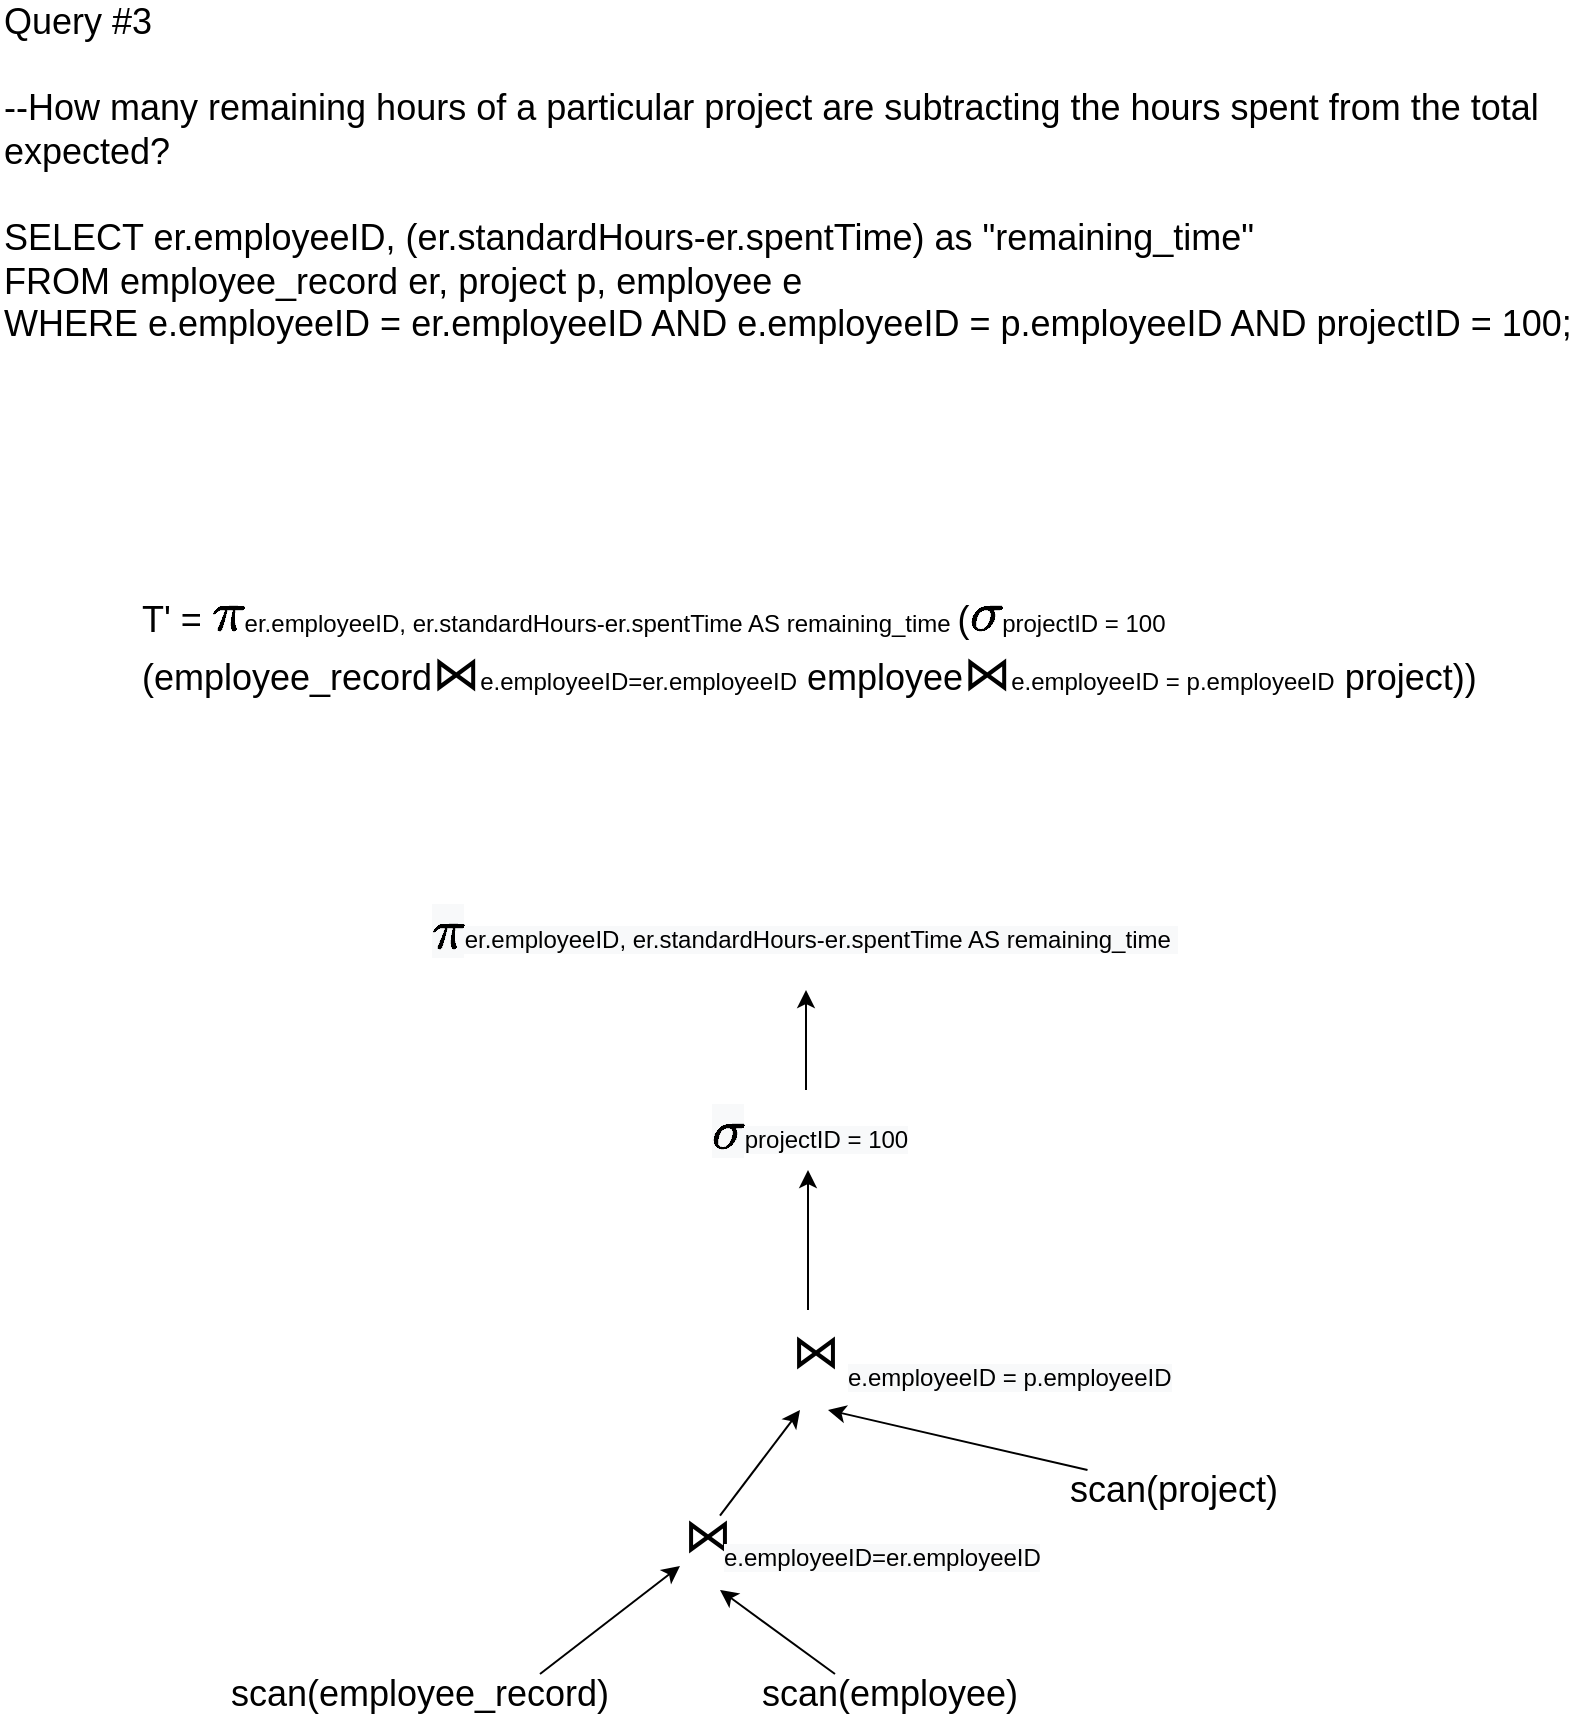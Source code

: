<mxfile pages="7">
    <diagram id="JoXt4xAHujSzS_oJ-SOU" name="1">
        <mxGraphModel dx="996" dy="575" grid="1" gridSize="10" guides="1" tooltips="1" connect="1" arrows="1" fold="1" page="1" pageScale="1" pageWidth="827" pageHeight="1169" math="1" shadow="0">
            <root>
                <mxCell id="0"/>
                <mxCell id="1" parent="0"/>
                <mxCell id="UTqmdEiRSjPBLI2lN80J-1" value="&lt;div&gt;&lt;font style=&quot;font-size: 18px&quot;&gt;Query #3&lt;br&gt;&lt;br&gt;--How many remaining hours of a particular project are subtracting the hours spent from the total expected?&lt;/font&gt;&lt;/div&gt;&lt;div&gt;&lt;font style=&quot;font-size: 18px&quot;&gt;&lt;br&gt;&lt;/font&gt;&lt;/div&gt;&lt;div&gt;&lt;font style=&quot;font-size: 18px&quot;&gt;SELECT er.employeeID, (er.standardHours-er.spentTime) as &quot;remaining_time&quot;&amp;nbsp;&lt;/font&gt;&lt;/div&gt;&lt;div&gt;&lt;font style=&quot;font-size: 18px&quot;&gt;FROM employee_record er, project p, employee e&amp;nbsp;&lt;/font&gt;&lt;/div&gt;&lt;div&gt;&lt;font style=&quot;font-size: 18px&quot;&gt;WHERE e.employeeID = er.employeeID AND e.employeeID = p.employeeID AND projectID = 100;&lt;/font&gt;&lt;/div&gt;" style="text;html=1;strokeColor=none;fillColor=none;align=left;verticalAlign=middle;whiteSpace=wrap;rounded=0;" parent="1" vertex="1">
                    <mxGeometry x="18" y="157" width="792" height="170" as="geometry"/>
                </mxCell>
                <mxCell id="UTqmdEiRSjPBLI2lN80J-2" value="&lt;font style=&quot;font-size: 18px&quot;&gt;T' = &lt;/font&gt;&lt;font style=&quot;font-size: 24px&quot;&gt;\(\pi\)&lt;/font&gt;&lt;font style=&quot;font-size: 12px&quot;&gt;er.employeeID, er.standardHours-er.spentTime AS remaining_time &lt;/font&gt;&lt;font style=&quot;font-size: 18px&quot;&gt;(&lt;/font&gt;&lt;font style=&quot;font-size: 24px&quot;&gt;\(\sigma \)&lt;/font&gt;&lt;font style=&quot;font-size: 12px&quot;&gt;projectID = 100&lt;/font&gt;&lt;font style=&quot;font-size: 18px&quot;&gt; (employee_record&lt;/font&gt;&lt;font style=&quot;font-size: 24px&quot;&gt;⋈&lt;/font&gt;&lt;font style=&quot;font-size: 12px&quot;&gt;e.employeeID=er.employeeID&lt;/font&gt;&lt;font style=&quot;font-size: 18px&quot;&gt; employee&lt;/font&gt;&lt;font style=&quot;font-size: 24px&quot;&gt;⋈&lt;/font&gt;&lt;font style=&quot;font-size: 12px&quot;&gt;e.employeeID = p.employeeID&lt;/font&gt;&lt;font style=&quot;font-size: 18px&quot;&gt; project))&lt;/font&gt;" style="text;html=1;strokeColor=none;fillColor=none;align=left;verticalAlign=middle;whiteSpace=wrap;rounded=0;" parent="1" vertex="1">
                    <mxGeometry x="87" y="437" width="670" height="80" as="geometry"/>
                </mxCell>
                <mxCell id="UTqmdEiRSjPBLI2lN80J-3" value="&lt;font style=&quot;font-size: 18px&quot;&gt;scan(employee_record)&lt;/font&gt;" style="text;html=1;strokeColor=none;fillColor=none;align=center;verticalAlign=middle;whiteSpace=wrap;rounded=0;" parent="1" vertex="1">
                    <mxGeometry x="128" y="992" width="200" height="20" as="geometry"/>
                </mxCell>
                <mxCell id="UTqmdEiRSjPBLI2lN80J-4" value="&lt;font style=&quot;font-size: 18px&quot;&gt;scan(employee)&lt;/font&gt;" style="text;html=1;strokeColor=none;fillColor=none;align=center;verticalAlign=middle;whiteSpace=wrap;rounded=0;" parent="1" vertex="1">
                    <mxGeometry x="408" y="992" width="110" height="20" as="geometry"/>
                </mxCell>
                <mxCell id="UTqmdEiRSjPBLI2lN80J-5" value="&lt;font style=&quot;font-size: 24px&quot;&gt;⋈&lt;/font&gt;" style="text;whiteSpace=wrap;html=1;" parent="1" vertex="1">
                    <mxGeometry x="358" y="902" width="20" height="48" as="geometry"/>
                </mxCell>
                <mxCell id="UTqmdEiRSjPBLI2lN80J-6" value="" style="endArrow=classic;html=1;entryX=0;entryY=0.75;entryDx=0;entryDy=0;" parent="1" target="UTqmdEiRSjPBLI2lN80J-5" edge="1">
                    <mxGeometry width="50" height="50" relative="1" as="geometry">
                        <mxPoint x="288" y="992" as="sourcePoint"/>
                        <mxPoint x="338" y="942" as="targetPoint"/>
                    </mxGeometry>
                </mxCell>
                <mxCell id="UTqmdEiRSjPBLI2lN80J-7" value="" style="endArrow=classic;html=1;exitX=0.25;exitY=0;exitDx=0;exitDy=0;entryX=1;entryY=1;entryDx=0;entryDy=0;" parent="1" source="UTqmdEiRSjPBLI2lN80J-4" target="UTqmdEiRSjPBLI2lN80J-5" edge="1">
                    <mxGeometry width="50" height="50" relative="1" as="geometry">
                        <mxPoint x="422" y="982" as="sourcePoint"/>
                        <mxPoint x="388" y="932" as="targetPoint"/>
                    </mxGeometry>
                </mxCell>
                <mxCell id="UTqmdEiRSjPBLI2lN80J-8" value="&lt;font style=&quot;font-size: 18px&quot;&gt;scan(project)&lt;/font&gt;" style="text;html=1;strokeColor=none;fillColor=none;align=center;verticalAlign=middle;whiteSpace=wrap;rounded=0;" parent="1" vertex="1">
                    <mxGeometry x="540" y="890" width="130" height="20" as="geometry"/>
                </mxCell>
                <mxCell id="UTqmdEiRSjPBLI2lN80J-9" value="&lt;font style=&quot;font-size: 24px&quot;&gt;⋈&lt;/font&gt;" style="text;whiteSpace=wrap;html=1;" parent="1" vertex="1">
                    <mxGeometry x="412" y="810" width="20" height="50" as="geometry"/>
                </mxCell>
                <mxCell id="UTqmdEiRSjPBLI2lN80J-10" value="" style="endArrow=classic;html=1;entryX=0.3;entryY=1;entryDx=0;entryDy=0;entryPerimeter=0;" parent="1" source="UTqmdEiRSjPBLI2lN80J-5" target="UTqmdEiRSjPBLI2lN80J-9" edge="1">
                    <mxGeometry width="50" height="50" relative="1" as="geometry">
                        <mxPoint x="342" y="922" as="sourcePoint"/>
                        <mxPoint x="412" y="862" as="targetPoint"/>
                    </mxGeometry>
                </mxCell>
                <mxCell id="UTqmdEiRSjPBLI2lN80J-11" value="" style="endArrow=classic;html=1;entryX=1;entryY=1;entryDx=0;entryDy=0;" parent="1" source="UTqmdEiRSjPBLI2lN80J-8" target="UTqmdEiRSjPBLI2lN80J-9" edge="1">
                    <mxGeometry width="50" height="50" relative="1" as="geometry">
                        <mxPoint x="388" y="942" as="sourcePoint"/>
                        <mxPoint x="458" y="882" as="targetPoint"/>
                    </mxGeometry>
                </mxCell>
                <mxCell id="UTqmdEiRSjPBLI2lN80J-12" value="&lt;font style=&quot;color: rgb(0, 0, 0); font-family: helvetica; font-style: normal; font-weight: 400; letter-spacing: normal; text-align: left; text-indent: 0px; text-transform: none; word-spacing: 0px; background-color: rgb(248, 249, 250); font-size: 24px;&quot;&gt;\(\sigma \)&lt;/font&gt;&lt;font style=&quot;color: rgb(0, 0, 0); font-family: helvetica; font-size: 12px; font-style: normal; font-weight: 400; letter-spacing: normal; text-align: left; text-indent: 0px; text-transform: none; word-spacing: 0px; background-color: rgb(248, 249, 250);&quot;&gt;projectID = 100&lt;/font&gt;" style="text;whiteSpace=wrap;html=1;" parent="1" vertex="1">
                    <mxGeometry x="371.5" y="700" width="101" height="30" as="geometry"/>
                </mxCell>
                <mxCell id="UTqmdEiRSjPBLI2lN80J-13" value="" style="endArrow=classic;html=1;exitX=0.5;exitY=0;exitDx=0;exitDy=0;" parent="1" source="UTqmdEiRSjPBLI2lN80J-9" edge="1">
                    <mxGeometry width="50" height="50" relative="1" as="geometry">
                        <mxPoint x="448" y="712" as="sourcePoint"/>
                        <mxPoint x="422" y="740" as="targetPoint"/>
                    </mxGeometry>
                </mxCell>
                <mxCell id="UTqmdEiRSjPBLI2lN80J-14" value="" style="endArrow=classic;html=1;" parent="1" edge="1">
                    <mxGeometry width="50" height="50" relative="1" as="geometry">
                        <mxPoint x="421" y="700" as="sourcePoint"/>
                        <mxPoint x="421" y="650" as="targetPoint"/>
                    </mxGeometry>
                </mxCell>
                <mxCell id="UTqmdEiRSjPBLI2lN80J-15" value="&lt;font style=&quot;color: rgb(0 , 0 , 0) ; font-family: &amp;#34;helvetica&amp;#34; ; font-style: normal ; font-weight: 400 ; letter-spacing: normal ; text-align: left ; text-indent: 0px ; text-transform: none ; word-spacing: 0px ; background-color: rgb(248 , 249 , 250) ; font-size: 24px&quot;&gt;\(\pi\)&lt;/font&gt;&lt;font style=&quot;color: rgb(0 , 0 , 0) ; font-family: &amp;#34;helvetica&amp;#34; ; font-size: 12px ; font-style: normal ; font-weight: 400 ; letter-spacing: normal ; text-align: left ; text-indent: 0px ; text-transform: none ; word-spacing: 0px ; background-color: rgb(248 , 249 , 250)&quot;&gt;er.employeeID, er.standardHours-er.spentTime AS remaining_time&lt;span&gt;&amp;nbsp;&lt;/span&gt;&lt;/font&gt;" style="text;whiteSpace=wrap;html=1;" parent="1" vertex="1">
                    <mxGeometry x="232" y="600" width="380" height="50" as="geometry"/>
                </mxCell>
                <mxCell id="UTqmdEiRSjPBLI2lN80J-16" value="&lt;span style=&quot;color: rgb(0, 0, 0); font-family: helvetica; font-size: 12px; font-style: normal; font-weight: 400; letter-spacing: normal; text-align: left; text-indent: 0px; text-transform: none; word-spacing: 0px; background-color: rgb(248, 249, 250); display: inline; float: none;&quot;&gt;e.employeeID=er.employeeID&lt;/span&gt;" style="text;whiteSpace=wrap;html=1;" parent="1" vertex="1">
                    <mxGeometry x="378" y="920" width="180" height="30" as="geometry"/>
                </mxCell>
                <mxCell id="UTqmdEiRSjPBLI2lN80J-17" value="&lt;span style=&quot;color: rgb(0, 0, 0); font-family: helvetica; font-size: 12px; font-style: normal; font-weight: 400; letter-spacing: normal; text-align: left; text-indent: 0px; text-transform: none; word-spacing: 0px; background-color: rgb(248, 249, 250); display: inline; float: none;&quot;&gt;e.employeeID = p.employeeID&lt;/span&gt;" style="text;whiteSpace=wrap;html=1;" parent="1" vertex="1">
                    <mxGeometry x="439.5" y="830" width="190" height="30" as="geometry"/>
                </mxCell>
            </root>
        </mxGraphModel>
    </diagram>
    <diagram id="lvqzOmISfUC6B4krOdNa" name="2">
        <mxGraphModel dx="996" dy="575" grid="1" gridSize="10" guides="1" tooltips="1" connect="1" arrows="1" fold="1" page="1" pageScale="1" pageWidth="827" pageHeight="1169" math="1" shadow="0">
            <root>
                <mxCell id="CQKJThWKDUYeY2Oy1tSk-0"/>
                <mxCell id="CQKJThWKDUYeY2Oy1tSk-1" parent="CQKJThWKDUYeY2Oy1tSk-0"/>
                <mxCell id="CQKJThWKDUYeY2Oy1tSk-2" value="&lt;font&gt;&lt;span style=&quot;font-size: 18px&quot;&gt;Query #5&lt;/span&gt;&lt;br&gt;&lt;br&gt;&lt;div&gt;&lt;span style=&quot;font-size: 18px&quot;&gt;--Which is the list of developers currently in development for the project specified by the project manager?&lt;/span&gt;&lt;/div&gt;&lt;div&gt;&lt;span style=&quot;font-size: 18px&quot;&gt;&lt;br&gt;&lt;/span&gt;&lt;/div&gt;&lt;div&gt;&lt;span style=&quot;font-size: 18px&quot;&gt;SELECT e.employeeID&lt;/span&gt;&lt;/div&gt;&lt;div&gt;&lt;span style=&quot;font-size: 18px&quot;&gt;FROM employee e, project p, employee_record er&lt;/span&gt;&lt;/div&gt;&lt;div&gt;&lt;span style=&quot;font-size: 18px&quot;&gt;WHERE e.employeeID = p.employeeID&lt;/span&gt;&lt;/div&gt;&lt;div&gt;&lt;span style=&quot;font-size: 18px&quot;&gt;AND e.employeeID = er.employeeID&lt;/span&gt;&lt;/div&gt;&lt;div&gt;&lt;span style=&quot;font-size: 18px&quot;&gt;AND e.employeeID = (SELECT employeeID FROM employee WHERE inTime = CURRENT_DATE);&lt;/span&gt;&lt;/div&gt;&lt;/font&gt;" style="text;html=1;strokeColor=none;fillColor=none;align=left;verticalAlign=middle;whiteSpace=wrap;rounded=0;" parent="CQKJThWKDUYeY2Oy1tSk-1" vertex="1">
                    <mxGeometry x="30" y="80" width="950" height="220" as="geometry"/>
                </mxCell>
                <mxCell id="CQKJThWKDUYeY2Oy1tSk-3" value="&lt;span style=&quot;font-size: 18px&quot;&gt;T1' = &lt;/span&gt;&lt;span style=&quot;font-size: 18px&quot;&gt;(&lt;/span&gt;&lt;font style=&quot;font-size: 24px&quot;&gt;\(\pi \)&lt;/font&gt;&lt;font style=&quot;font-size: 14px&quot;&gt;employeeID&lt;/font&gt;&lt;span style=&quot;font-size: 18px&quot;&gt; (&lt;/span&gt;&lt;font style=&quot;font-size: 24px&quot;&gt;\(\sigma \)&lt;/font&gt;&lt;font style=&quot;font-size: 14px&quot;&gt;inTime = CURRENT_DATE&lt;/font&gt;&lt;span style=&quot;font-size: 18px&quot;&gt;(employee))&lt;/span&gt;" style="text;html=1;strokeColor=none;fillColor=none;align=left;verticalAlign=middle;whiteSpace=wrap;rounded=0;" parent="CQKJThWKDUYeY2Oy1tSk-1" vertex="1">
                    <mxGeometry x="40" y="390" width="460" height="50" as="geometry"/>
                </mxCell>
                <mxCell id="CQKJThWKDUYeY2Oy1tSk-4" value="&lt;span style=&quot;font-size: 18px&quot;&gt;T' = &lt;/span&gt;&lt;font style=&quot;font-size: 24px&quot;&gt;\(\pi\)&lt;/font&gt;&lt;font style=&quot;font-size: 14px&quot;&gt;e.employeeID&lt;/font&gt;&lt;span style=&quot;font-size: 18px&quot;&gt; (&lt;/span&gt;&lt;font style=&quot;font-size: 24px&quot;&gt;\(\sigma \)&lt;/font&gt;&lt;font style=&quot;font-size: 14px&quot;&gt;employeeID = T1'&lt;/font&gt;&lt;span style=&quot;font-size: 18px&quot;&gt; (project&lt;/span&gt;&lt;font style=&quot;font-size: 24px&quot;&gt;⋈&lt;/font&gt;&lt;font style=&quot;font-size: 14px&quot;&gt;e.employeeID=p.employeeID&lt;/font&gt;&lt;span style=&quot;font-size: 18px&quot;&gt;&amp;nbsp;employee&lt;/span&gt;&lt;font style=&quot;font-size: 24px&quot;&gt;⋈&lt;/font&gt;&lt;font style=&quot;font-size: 14px&quot;&gt;e.employeeID = er.employeeID&lt;/font&gt;&lt;span style=&quot;font-size: 18px&quot;&gt; employee_record))&lt;/span&gt;" style="text;html=1;strokeColor=none;fillColor=none;align=left;verticalAlign=middle;whiteSpace=wrap;rounded=0;" parent="CQKJThWKDUYeY2Oy1tSk-1" vertex="1">
                    <mxGeometry x="40" y="440" width="1090" height="50" as="geometry"/>
                </mxCell>
                <mxCell id="CQKJThWKDUYeY2Oy1tSk-5" value="&lt;font style=&quot;font-size: 18px&quot;&gt;scan(employee)&lt;/font&gt;" style="text;html=1;strokeColor=none;fillColor=none;align=center;verticalAlign=middle;whiteSpace=wrap;rounded=0;" parent="CQKJThWKDUYeY2Oy1tSk-1" vertex="1">
                    <mxGeometry x="390" y="1000" width="200" height="20" as="geometry"/>
                </mxCell>
                <mxCell id="CQKJThWKDUYeY2Oy1tSk-6" value="&lt;font style=&quot;font-size: 18px&quot;&gt;scan(employee_record)&lt;/font&gt;" style="text;html=1;strokeColor=none;fillColor=none;align=center;verticalAlign=middle;whiteSpace=wrap;rounded=0;" parent="CQKJThWKDUYeY2Oy1tSk-1" vertex="1">
                    <mxGeometry x="610" y="862" width="140" height="20" as="geometry"/>
                </mxCell>
                <mxCell id="CQKJThWKDUYeY2Oy1tSk-7" value="&lt;font style=&quot;font-size: 18px&quot;&gt;scan(project)&lt;/font&gt;" style="text;html=1;strokeColor=none;fillColor=none;align=center;verticalAlign=middle;whiteSpace=wrap;rounded=0;" parent="CQKJThWKDUYeY2Oy1tSk-1" vertex="1">
                    <mxGeometry x="180" y="1000" width="130" height="20" as="geometry"/>
                </mxCell>
                <mxCell id="CQKJThWKDUYeY2Oy1tSk-8" value="&lt;font style=&quot;font-size: 24px&quot;&gt;⋈&lt;/font&gt;" style="text;whiteSpace=wrap;html=1;" parent="CQKJThWKDUYeY2Oy1tSk-1" vertex="1">
                    <mxGeometry x="330" y="844" width="20" height="46" as="geometry"/>
                </mxCell>
                <mxCell id="CQKJThWKDUYeY2Oy1tSk-9" value="" style="endArrow=classic;html=1;entryX=0;entryY=1;entryDx=0;entryDy=0;exitX=0.5;exitY=0;exitDx=0;exitDy=0;" parent="CQKJThWKDUYeY2Oy1tSk-1" source="CQKJThWKDUYeY2Oy1tSk-7" target="CQKJThWKDUYeY2Oy1tSk-8" edge="1">
                    <mxGeometry width="50" height="50" relative="1" as="geometry">
                        <mxPoint x="260" y="944" as="sourcePoint"/>
                        <mxPoint x="310" y="894" as="targetPoint"/>
                    </mxGeometry>
                </mxCell>
                <mxCell id="CQKJThWKDUYeY2Oy1tSk-10" value="" style="endArrow=classic;html=1;entryX=1;entryY=1;entryDx=0;entryDy=0;exitX=0.25;exitY=0;exitDx=0;exitDy=0;" parent="CQKJThWKDUYeY2Oy1tSk-1" source="CQKJThWKDUYeY2Oy1tSk-5" target="CQKJThWKDUYeY2Oy1tSk-8" edge="1">
                    <mxGeometry width="50" height="50" relative="1" as="geometry">
                        <mxPoint x="270.0" y="954" as="sourcePoint"/>
                        <mxPoint x="360" y="884" as="targetPoint"/>
                    </mxGeometry>
                </mxCell>
                <mxCell id="CQKJThWKDUYeY2Oy1tSk-11" value="&lt;font style=&quot;font-size: 24px&quot;&gt;⋈&lt;/font&gt;" style="text;whiteSpace=wrap;html=1;" parent="CQKJThWKDUYeY2Oy1tSk-1" vertex="1">
                    <mxGeometry x="390" y="774" width="20" height="46" as="geometry"/>
                </mxCell>
                <mxCell id="CQKJThWKDUYeY2Oy1tSk-12" value="" style="endArrow=classic;html=1;entryX=0;entryY=1;entryDx=0;entryDy=0;" parent="CQKJThWKDUYeY2Oy1tSk-1" target="CQKJThWKDUYeY2Oy1tSk-11" edge="1">
                    <mxGeometry width="50" height="50" relative="1" as="geometry">
                        <mxPoint x="340" y="854.0" as="sourcePoint"/>
                        <mxPoint x="410.0" y="784" as="targetPoint"/>
                    </mxGeometry>
                </mxCell>
                <mxCell id="CQKJThWKDUYeY2Oy1tSk-13" value="" style="endArrow=classic;html=1;entryX=1;entryY=1;entryDx=0;entryDy=0;exitX=0.25;exitY=0;exitDx=0;exitDy=0;" parent="CQKJThWKDUYeY2Oy1tSk-1" source="CQKJThWKDUYeY2Oy1tSk-6" target="CQKJThWKDUYeY2Oy1tSk-11" edge="1">
                    <mxGeometry width="50" height="50" relative="1" as="geometry">
                        <mxPoint x="480.0" y="874" as="sourcePoint"/>
                        <mxPoint x="410.0" y="804" as="targetPoint"/>
                    </mxGeometry>
                </mxCell>
                <mxCell id="CQKJThWKDUYeY2Oy1tSk-14" value="&lt;font style=&quot;color: rgb(0, 0, 0); font-family: helvetica; font-style: normal; font-weight: 400; letter-spacing: normal; text-align: left; text-indent: 0px; text-transform: none; word-spacing: 0px; background-color: rgb(248, 249, 250); font-size: 24px;&quot;&gt;\(\sigma \)&lt;/font&gt;&lt;font style=&quot;color: rgb(0, 0, 0); font-family: helvetica; font-style: normal; font-weight: 400; letter-spacing: normal; text-align: left; text-indent: 0px; text-transform: none; word-spacing: 0px; background-color: rgb(248, 249, 250); font-size: 14px;&quot;&gt;employeeID = T1'&lt;/font&gt;" style="text;whiteSpace=wrap;html=1;" parent="CQKJThWKDUYeY2Oy1tSk-1" vertex="1">
                    <mxGeometry x="335" y="674" width="130" height="30" as="geometry"/>
                </mxCell>
                <mxCell id="CQKJThWKDUYeY2Oy1tSk-15" value="" style="endArrow=classic;html=1;exitX=0.5;exitY=0;exitDx=0;exitDy=0;" parent="CQKJThWKDUYeY2Oy1tSk-1" source="CQKJThWKDUYeY2Oy1tSk-11" edge="1">
                    <mxGeometry width="50" height="50" relative="1" as="geometry">
                        <mxPoint x="350.0" y="864" as="sourcePoint"/>
                        <mxPoint x="400" y="714.0" as="targetPoint"/>
                    </mxGeometry>
                </mxCell>
                <mxCell id="CQKJThWKDUYeY2Oy1tSk-16" value="&lt;font style=&quot;color: rgb(0, 0, 0); font-family: helvetica; font-style: normal; font-weight: 400; letter-spacing: normal; text-align: left; text-indent: 0px; text-transform: none; word-spacing: 0px; background-color: rgb(248, 249, 250); font-size: 24px;&quot;&gt;\(\delta \)&lt;/font&gt;&lt;font style=&quot;color: rgb(0, 0, 0); font-family: helvetica; font-style: normal; font-weight: 400; letter-spacing: normal; text-align: left; text-indent: 0px; text-transform: none; word-spacing: 0px; background-color: rgb(248, 249, 250); font-size: 14px;&quot;&gt;e.employeeID&lt;/font&gt;" style="text;whiteSpace=wrap;html=1;" parent="CQKJThWKDUYeY2Oy1tSk-1" vertex="1">
                    <mxGeometry x="345" y="584" width="110" height="30" as="geometry"/>
                </mxCell>
                <mxCell id="CQKJThWKDUYeY2Oy1tSk-17" value="" style="endArrow=classic;html=1;exitX=0.5;exitY=0;exitDx=0;exitDy=0;" parent="CQKJThWKDUYeY2Oy1tSk-1" edge="1">
                    <mxGeometry width="50" height="50" relative="1" as="geometry">
                        <mxPoint x="399.41" y="684.0" as="sourcePoint"/>
                        <mxPoint x="399.41" y="624.0" as="targetPoint"/>
                    </mxGeometry>
                </mxCell>
                <mxCell id="CQKJThWKDUYeY2Oy1tSk-18" value="&lt;span style=&quot;color: rgb(0, 0, 0); font-family: helvetica; font-size: 14px; font-style: normal; font-weight: 400; letter-spacing: normal; text-align: left; text-indent: 0px; text-transform: none; word-spacing: 0px; background-color: rgb(248, 249, 250); display: inline; float: none;&quot;&gt;e.employeeID=p.employeeID&lt;/span&gt;" style="text;whiteSpace=wrap;html=1;" parent="CQKJThWKDUYeY2Oy1tSk-1" vertex="1">
                    <mxGeometry x="350" y="862" width="210" height="30" as="geometry"/>
                </mxCell>
                <mxCell id="CQKJThWKDUYeY2Oy1tSk-19" value="&lt;span style=&quot;color: rgb(0, 0, 0); font-family: helvetica; font-size: 14px; font-style: normal; font-weight: 400; letter-spacing: normal; text-align: left; text-indent: 0px; text-transform: none; word-spacing: 0px; background-color: rgb(248, 249, 250); display: inline; float: none;&quot;&gt;e.employeeID = er.employeeID&lt;/span&gt;" style="text;whiteSpace=wrap;html=1;" parent="CQKJThWKDUYeY2Oy1tSk-1" vertex="1">
                    <mxGeometry x="410" y="790" width="220" height="30" as="geometry"/>
                </mxCell>
                <mxCell id="CQKJThWKDUYeY2Oy1tSk-20" value="" style="rounded=0;whiteSpace=wrap;html=1;" parent="CQKJThWKDUYeY2Oy1tSk-1" vertex="1">
                    <mxGeometry x="800" y="560" width="230" height="240" as="geometry"/>
                </mxCell>
                <mxCell id="CQKJThWKDUYeY2Oy1tSk-21" value="&lt;font style=&quot;font-size: 18px&quot;&gt;T1'&lt;/font&gt;" style="text;html=1;strokeColor=none;fillColor=none;align=center;verticalAlign=middle;whiteSpace=wrap;rounded=0;" parent="CQKJThWKDUYeY2Oy1tSk-1" vertex="1">
                    <mxGeometry x="990" y="564" width="40" height="20" as="geometry"/>
                </mxCell>
                <mxCell id="CQKJThWKDUYeY2Oy1tSk-22" style="edgeStyle=orthogonalEdgeStyle;rounded=0;orthogonalLoop=1;jettySize=auto;html=1;entryX=0.5;entryY=1;entryDx=0;entryDy=0;" parent="CQKJThWKDUYeY2Oy1tSk-1" source="CQKJThWKDUYeY2Oy1tSk-23" target="CQKJThWKDUYeY2Oy1tSk-25" edge="1">
                    <mxGeometry relative="1" as="geometry"/>
                </mxCell>
                <mxCell id="CQKJThWKDUYeY2Oy1tSk-23" value="&lt;font style=&quot;font-size: 18px&quot;&gt;scan(employee)&lt;/font&gt;" style="text;html=1;strokeColor=none;fillColor=none;align=center;verticalAlign=middle;whiteSpace=wrap;rounded=0;" parent="CQKJThWKDUYeY2Oy1tSk-1" vertex="1">
                    <mxGeometry x="850" y="740" width="130" height="20" as="geometry"/>
                </mxCell>
                <mxCell id="CQKJThWKDUYeY2Oy1tSk-24" style="edgeStyle=orthogonalEdgeStyle;rounded=0;orthogonalLoop=1;jettySize=auto;html=1;exitX=0.5;exitY=0;exitDx=0;exitDy=0;entryX=0.5;entryY=1;entryDx=0;entryDy=0;" parent="CQKJThWKDUYeY2Oy1tSk-1" source="CQKJThWKDUYeY2Oy1tSk-25" target="CQKJThWKDUYeY2Oy1tSk-26" edge="1">
                    <mxGeometry relative="1" as="geometry"/>
                </mxCell>
                <mxCell id="CQKJThWKDUYeY2Oy1tSk-25" value="&lt;font style=&quot;color: rgb(0 , 0 , 0) ; font-family: &amp;#34;helvetica&amp;#34; ; font-style: normal ; font-weight: 400 ; letter-spacing: normal ; text-align: left ; text-indent: 0px ; text-transform: none ; word-spacing: 0px ; background-color: rgb(248 , 249 , 250) ; font-size: 24px&quot;&gt;\(\sigma \)&lt;/font&gt;&lt;font style=&quot;color: rgb(0 , 0 , 0) ; font-family: &amp;#34;helvetica&amp;#34; ; font-style: normal ; font-weight: 400 ; letter-spacing: normal ; text-align: left ; text-indent: 0px ; text-transform: none ; word-spacing: 0px ; background-color: rgb(248 , 249 , 250) ; font-size: 14px&quot;&gt;inTime = CURRENT_DATE&lt;/font&gt;" style="text;whiteSpace=wrap;html=1;" parent="CQKJThWKDUYeY2Oy1tSk-1" vertex="1">
                    <mxGeometry x="815" y="665" width="200" height="30" as="geometry"/>
                </mxCell>
                <mxCell id="CQKJThWKDUYeY2Oy1tSk-26" value="&lt;font style=&quot;color: rgb(0, 0, 0); font-family: helvetica; font-style: normal; font-weight: 400; letter-spacing: normal; text-align: left; text-indent: 0px; text-transform: none; word-spacing: 0px; background-color: rgb(248, 249, 250); font-size: 24px;&quot;&gt;\(\pi \)&lt;/font&gt;&lt;font style=&quot;color: rgb(0, 0, 0); font-family: helvetica; font-style: normal; font-weight: 400; letter-spacing: normal; text-align: left; text-indent: 0px; text-transform: none; word-spacing: 0px; background-color: rgb(248, 249, 250); font-size: 14px;&quot;&gt;employeeID&lt;/font&gt;" style="text;whiteSpace=wrap;html=1;" parent="CQKJThWKDUYeY2Oy1tSk-1" vertex="1">
                    <mxGeometry x="865" y="585" width="100" height="30" as="geometry"/>
                </mxCell>
            </root>
        </mxGraphModel>
    </diagram>
    <diagram id="tYqMbkWuBzLofvY0snMw" name="3">
        <mxGraphModel dx="996" dy="575" grid="1" gridSize="10" guides="1" tooltips="1" connect="1" arrows="1" fold="1" page="1" pageScale="1" pageWidth="827" pageHeight="1169" math="1" shadow="0">
            <root>
                <mxCell id="4GQy5WUNo21ePZbHgfW8-0"/>
                <mxCell id="4GQy5WUNo21ePZbHgfW8-1" parent="4GQy5WUNo21ePZbHgfW8-0"/>
                <mxCell id="4GQy5WUNo21ePZbHgfW8-2" value="&lt;font&gt;&lt;span style=&quot;font-size: 18px&quot;&gt;Query #7&lt;/span&gt;&lt;br&gt;&lt;br&gt;&lt;div&gt;&lt;div&gt;&lt;span style=&quot;font-size: 18px&quot;&gt;--Which developers have been working for a particular company for more than 5 years? Update information to top10&lt;/span&gt;&lt;/div&gt;&lt;div&gt;&lt;span style=&quot;font-size: 18px&quot;&gt;&lt;br&gt;&lt;/span&gt;&lt;/div&gt;&lt;div&gt;&lt;span style=&quot;font-size: 18px&quot;&gt;SELECT e.employeeID, CONCAT(e.firstName,' ',e.lasName) as &quot;fullname&quot;, c.name, e.yearsAtCompany&lt;/span&gt;&lt;/div&gt;&lt;div&gt;&lt;span style=&quot;font-size: 18px&quot;&gt;FROM employee e&lt;/span&gt;&lt;/div&gt;&lt;div&gt;&lt;span style=&quot;font-size: 18px&quot;&gt;JOIN company c&lt;/span&gt;&lt;/div&gt;&lt;div&gt;&lt;span style=&quot;font-size: 18px&quot;&gt;JOIN employee_record erd&lt;/span&gt;&lt;/div&gt;&lt;div&gt;&lt;span style=&quot;font-size: 18px&quot;&gt;WHERE e.employeeID = c.employeeID&lt;/span&gt;&lt;/div&gt;&lt;div&gt;&lt;span style=&quot;font-size: 18px&quot;&gt;AND e.employeeID = erd.employeeID&lt;/span&gt;&lt;/div&gt;&lt;div&gt;&lt;span style=&quot;font-size: 18px&quot;&gt;AND e.yearsAtCompany &amp;gt; 5 ORDER BY 4 DESC&lt;/span&gt;&lt;/div&gt;&lt;/div&gt;&lt;/font&gt;" style="text;html=1;strokeColor=none;fillColor=none;align=left;verticalAlign=middle;whiteSpace=wrap;rounded=0;" parent="4GQy5WUNo21ePZbHgfW8-1" vertex="1">
                    <mxGeometry x="10" y="40" width="830" height="270" as="geometry"/>
                </mxCell>
                <mxCell id="4GQy5WUNo21ePZbHgfW8-3" value="&lt;span style=&quot;font-size: 18px&quot;&gt;T' =&amp;nbsp;&lt;/span&gt;&lt;font style=&quot;font-size: 24px&quot;&gt;\(\tau\)&lt;/font&gt;&lt;font style=&quot;font-size: 14px&quot;&gt;4 DESC (&lt;/font&gt;&lt;font style=&quot;font-size: 24px&quot;&gt;\(\pi\)&lt;/font&gt;&lt;font style=&quot;font-size: 14px&quot;&gt;e.employeeID, CONCAT(e.firstName,' ',e.lasName) AS fullname, c.name, e.yearsAtCompany&lt;/font&gt;&lt;span style=&quot;font-size: 18px&quot;&gt; (&lt;/span&gt;&lt;font style=&quot;font-size: 24px&quot;&gt;\(\sigma \)&lt;/font&gt;&lt;font style=&quot;font-size: 14px&quot;&gt;e.yearsAtCompany&amp;gt;5&lt;/font&gt;&lt;span style=&quot;font-size: 18px&quot;&gt; (employee&lt;/span&gt;&lt;font style=&quot;font-size: 24px&quot;&gt;⋈&lt;/font&gt;&lt;font style=&quot;font-size: 14px&quot;&gt;e.employeeID=c.employeeID&lt;/font&gt;&lt;span style=&quot;font-size: 18px&quot;&gt; company&lt;/span&gt;&lt;font style=&quot;font-size: 24px&quot;&gt;⋈&lt;/font&gt;&lt;font style=&quot;font-size: 14px&quot;&gt;e.employeeID=erd.employeeID&lt;/font&gt;&lt;span style=&quot;font-size: 18px&quot;&gt; employee_record)))&lt;/span&gt;" style="text;html=1;strokeColor=none;fillColor=none;align=left;verticalAlign=middle;whiteSpace=wrap;rounded=0;" parent="4GQy5WUNo21ePZbHgfW8-1" vertex="1">
                    <mxGeometry x="60" y="400" width="800" height="60" as="geometry"/>
                </mxCell>
                <mxCell id="4GQy5WUNo21ePZbHgfW8-4" value="&lt;font style=&quot;font-size: 18px&quot;&gt;scan(employee)&lt;/font&gt;" style="text;html=1;strokeColor=none;fillColor=none;align=center;verticalAlign=middle;whiteSpace=wrap;rounded=0;" parent="4GQy5WUNo21ePZbHgfW8-1" vertex="1">
                    <mxGeometry x="150" y="1020" width="130" height="30" as="geometry"/>
                </mxCell>
                <mxCell id="4GQy5WUNo21ePZbHgfW8-5" value="&lt;font style=&quot;font-size: 18px&quot;&gt;scan(employee_record)&lt;/font&gt;" style="text;html=1;strokeColor=none;fillColor=none;align=center;verticalAlign=middle;whiteSpace=wrap;rounded=0;" parent="4GQy5WUNo21ePZbHgfW8-1" vertex="1">
                    <mxGeometry x="640" y="910" width="140" height="24" as="geometry"/>
                </mxCell>
                <mxCell id="4GQy5WUNo21ePZbHgfW8-6" value="&lt;font style=&quot;font-size: 18px&quot;&gt;scan(company)&lt;/font&gt;" style="text;html=1;strokeColor=none;fillColor=none;align=center;verticalAlign=middle;whiteSpace=wrap;rounded=0;" parent="4GQy5WUNo21ePZbHgfW8-1" vertex="1">
                    <mxGeometry x="329" y="1020" width="210" height="30" as="geometry"/>
                </mxCell>
                <mxCell id="4GQy5WUNo21ePZbHgfW8-7" value="&lt;font style=&quot;font-size: 24px&quot;&gt;⋈&lt;/font&gt;" style="text;whiteSpace=wrap;html=1;" parent="4GQy5WUNo21ePZbHgfW8-1" vertex="1">
                    <mxGeometry x="300" y="874" width="20" height="46" as="geometry"/>
                </mxCell>
                <mxCell id="4GQy5WUNo21ePZbHgfW8-8" value="&lt;font style=&quot;font-size: 24px&quot;&gt;⋈&lt;/font&gt;" style="text;whiteSpace=wrap;html=1;" parent="4GQy5WUNo21ePZbHgfW8-1" vertex="1">
                    <mxGeometry x="360" y="790" width="30" height="50" as="geometry"/>
                </mxCell>
                <mxCell id="4GQy5WUNo21ePZbHgfW8-9" value="" style="endArrow=classic;html=1;entryX=0;entryY=1;entryDx=0;entryDy=0;exitX=0.75;exitY=0;exitDx=0;exitDy=0;" parent="4GQy5WUNo21ePZbHgfW8-1" source="4GQy5WUNo21ePZbHgfW8-4" target="4GQy5WUNo21ePZbHgfW8-7" edge="1">
                    <mxGeometry width="50" height="50" relative="1" as="geometry">
                        <mxPoint x="240" y="960" as="sourcePoint"/>
                        <mxPoint x="290" y="910" as="targetPoint"/>
                    </mxGeometry>
                </mxCell>
                <mxCell id="4GQy5WUNo21ePZbHgfW8-10" value="" style="endArrow=classic;html=1;entryX=1;entryY=1;entryDx=0;entryDy=0;exitX=0.25;exitY=0;exitDx=0;exitDy=0;" parent="4GQy5WUNo21ePZbHgfW8-1" source="4GQy5WUNo21ePZbHgfW8-6" target="4GQy5WUNo21ePZbHgfW8-7" edge="1">
                    <mxGeometry width="50" height="50" relative="1" as="geometry">
                        <mxPoint x="327.5" y="970" as="sourcePoint"/>
                        <mxPoint x="380.0" y="914.0" as="targetPoint"/>
                    </mxGeometry>
                </mxCell>
                <mxCell id="4GQy5WUNo21ePZbHgfW8-11" value="" style="endArrow=classic;html=1;entryX=0;entryY=1;entryDx=0;entryDy=0;exitX=1;exitY=0.25;exitDx=0;exitDy=0;" parent="4GQy5WUNo21ePZbHgfW8-1" source="4GQy5WUNo21ePZbHgfW8-7" target="4GQy5WUNo21ePZbHgfW8-8" edge="1">
                    <mxGeometry width="50" height="50" relative="1" as="geometry">
                        <mxPoint x="307.5" y="886" as="sourcePoint"/>
                        <mxPoint x="360.0" y="830.0" as="targetPoint"/>
                    </mxGeometry>
                </mxCell>
                <mxCell id="4GQy5WUNo21ePZbHgfW8-12" value="" style="endArrow=classic;html=1;entryX=0.75;entryY=1;entryDx=0;entryDy=0;exitX=0.25;exitY=0;exitDx=0;exitDy=0;" parent="4GQy5WUNo21ePZbHgfW8-1" source="4GQy5WUNo21ePZbHgfW8-5" target="4GQy5WUNo21ePZbHgfW8-8" edge="1">
                    <mxGeometry width="50" height="50" relative="1" as="geometry">
                        <mxPoint x="277.5" y="990" as="sourcePoint"/>
                        <mxPoint x="330.0" y="934.0" as="targetPoint"/>
                    </mxGeometry>
                </mxCell>
                <mxCell id="4GQy5WUNo21ePZbHgfW8-13" value="&lt;font style=&quot;color: rgb(0, 0, 0); font-family: helvetica; font-style: normal; font-weight: 400; letter-spacing: normal; text-align: left; text-indent: 0px; text-transform: none; word-spacing: 0px; background-color: rgb(248, 249, 250); font-size: 24px;&quot;&gt;\(\sigma \)&lt;/font&gt;&lt;font style=&quot;color: rgb(0, 0, 0); font-family: helvetica; font-style: normal; font-weight: 400; letter-spacing: normal; text-align: left; text-indent: 0px; text-transform: none; word-spacing: 0px; background-color: rgb(248, 249, 250); font-size: 14px;&quot;&gt;e.yearsAtCompany&amp;gt;5&lt;/font&gt;" style="text;whiteSpace=wrap;html=1;" parent="4GQy5WUNo21ePZbHgfW8-1" vertex="1">
                    <mxGeometry x="295" y="700" width="160" height="40" as="geometry"/>
                </mxCell>
                <mxCell id="4GQy5WUNo21ePZbHgfW8-14" value="" style="endArrow=classic;html=1;entryX=0.5;entryY=1;entryDx=0;entryDy=0;exitX=0.5;exitY=0;exitDx=0;exitDy=0;" parent="4GQy5WUNo21ePZbHgfW8-1" source="4GQy5WUNo21ePZbHgfW8-8" target="4GQy5WUNo21ePZbHgfW8-13" edge="1">
                    <mxGeometry width="50" height="50" relative="1" as="geometry">
                        <mxPoint x="430" y="800" as="sourcePoint"/>
                        <mxPoint x="480" y="750" as="targetPoint"/>
                    </mxGeometry>
                </mxCell>
                <mxCell id="4GQy5WUNo21ePZbHgfW8-15" value="" style="endArrow=classic;html=1;entryX=0.5;entryY=1;entryDx=0;entryDy=0;exitX=0.5;exitY=0;exitDx=0;exitDy=0;" parent="4GQy5WUNo21ePZbHgfW8-1" edge="1">
                    <mxGeometry width="50" height="50" relative="1" as="geometry">
                        <mxPoint x="374.41" y="700" as="sourcePoint"/>
                        <mxPoint x="374.41" y="650" as="targetPoint"/>
                    </mxGeometry>
                </mxCell>
                <mxCell id="4GQy5WUNo21ePZbHgfW8-16" value="&lt;font style=&quot;color: rgb(0 , 0 , 0) ; font-family: &amp;#34;helvetica&amp;#34; ; font-style: normal ; font-weight: 400 ; letter-spacing: normal ; text-align: left ; text-indent: 0px ; text-transform: none ; word-spacing: 0px ; background-color: rgb(248 , 249 , 250) ; font-size: 24px&quot;&gt;\(\pi\)&lt;/font&gt;&lt;font style=&quot;color: rgb(0 , 0 , 0) ; font-family: &amp;#34;helvetica&amp;#34; ; font-style: normal ; font-weight: 400 ; letter-spacing: normal ; text-align: left ; text-indent: 0px ; text-transform: none ; word-spacing: 0px ; background-color: rgb(248 , 249 , 250) ; font-size: 14px&quot;&gt;e.employeeID, CONCAT(e.firstName,' ',e.lasName) AS fullname, c.name, e.yearsAtCompany&lt;/font&gt;" style="text;whiteSpace=wrap;html=1;" parent="4GQy5WUNo21ePZbHgfW8-1" vertex="1">
                    <mxGeometry x="90" y="600" width="600" height="50" as="geometry"/>
                </mxCell>
                <mxCell id="4GQy5WUNo21ePZbHgfW8-17" value="&lt;font style=&quot;color: rgb(0, 0, 0); font-family: helvetica; font-style: normal; font-weight: 400; letter-spacing: normal; text-align: left; text-indent: 0px; text-transform: none; word-spacing: 0px; background-color: rgb(248, 249, 250); font-size: 24px;&quot;&gt;\(\tau\)&lt;/font&gt;&lt;font style=&quot;color: rgb(0, 0, 0); font-family: helvetica; font-style: normal; font-weight: 400; letter-spacing: normal; text-align: left; text-indent: 0px; text-transform: none; word-spacing: 0px; background-color: rgb(248, 249, 250); font-size: 14px;&quot;&gt;4 DESC&lt;/font&gt;" style="text;whiteSpace=wrap;html=1;" parent="4GQy5WUNo21ePZbHgfW8-1" vertex="1">
                    <mxGeometry x="334" y="530" width="80" height="30" as="geometry"/>
                </mxCell>
                <mxCell id="4GQy5WUNo21ePZbHgfW8-18" value="" style="endArrow=classic;html=1;exitX=0.477;exitY=-0.004;exitDx=0;exitDy=0;exitPerimeter=0;" parent="4GQy5WUNo21ePZbHgfW8-1" source="4GQy5WUNo21ePZbHgfW8-16" edge="1">
                    <mxGeometry width="50" height="50" relative="1" as="geometry">
                        <mxPoint x="140" y="820" as="sourcePoint"/>
                        <mxPoint x="376" y="570" as="targetPoint"/>
                    </mxGeometry>
                </mxCell>
                <mxCell id="4GQy5WUNo21ePZbHgfW8-19" value="&lt;span style=&quot;color: rgb(0, 0, 0); font-family: helvetica; font-size: 14px; font-style: normal; font-weight: 400; letter-spacing: normal; text-align: left; text-indent: 0px; text-transform: none; word-spacing: 0px; background-color: rgb(248, 249, 250); display: inline; float: none;&quot;&gt;e.employeeID=c.employeeID&lt;/span&gt;" style="text;whiteSpace=wrap;html=1;" parent="4GQy5WUNo21ePZbHgfW8-1" vertex="1">
                    <mxGeometry x="320" y="890" width="210" height="30" as="geometry"/>
                </mxCell>
                <mxCell id="4GQy5WUNo21ePZbHgfW8-20" value="&lt;span style=&quot;color: rgb(0, 0, 0); font-family: helvetica; font-size: 14px; font-style: normal; font-weight: 400; letter-spacing: normal; text-align: left; text-indent: 0px; text-transform: none; word-spacing: 0px; background-color: rgb(248, 249, 250); display: inline; float: none;&quot;&gt;e.employeeID=erd.employeeID&lt;/span&gt;" style="text;whiteSpace=wrap;html=1;" parent="4GQy5WUNo21ePZbHgfW8-1" vertex="1">
                    <mxGeometry x="380" y="810" width="220" height="30" as="geometry"/>
                </mxCell>
            </root>
        </mxGraphModel>
    </diagram>
    <diagram id="IIPRDKbxb37vGnAc7xA2" name="4">
        <mxGraphModel dx="1172" dy="676" grid="1" gridSize="10" guides="1" tooltips="1" connect="1" arrows="1" fold="1" page="1" pageScale="1" pageWidth="827" pageHeight="1169" math="1" shadow="0">
            <root>
                <mxCell id="Df4YhFzHMIUUxsRbK3TB-0"/>
                <mxCell id="Df4YhFzHMIUUxsRbK3TB-1" parent="Df4YhFzHMIUUxsRbK3TB-0"/>
                <mxCell id="QABA2EIwRjSZv3fsbRYq-0" value="&lt;font&gt;&lt;span style=&quot;font-size: 18px&quot;&gt;Query #10&lt;/span&gt;&lt;br&gt;&lt;br&gt;&lt;div&gt;&lt;div&gt;&lt;span style=&quot;font-size: 18px&quot;&gt;--Specify the full name, activity, role of the work in the project, and the time spent on each employee's task who visited recently.&lt;/span&gt;&lt;/div&gt;&lt;div&gt;&lt;span style=&quot;font-size: 18px&quot;&gt;&lt;br&gt;&lt;/span&gt;&lt;/div&gt;&lt;div&gt;&lt;span style=&quot;font-size: 18px&quot;&gt;SELECT e.employeeID, CONCAT(e.firstName,' ',e.lasName) as &quot;fullname&quot;, t.taskDescription, j.jobRole, er.spentTime&amp;nbsp;&lt;/span&gt;&lt;/div&gt;&lt;div&gt;&lt;span style=&quot;font-size: 18px&quot;&gt;FROM employee e, task t, job j, employee_record er WHERE&lt;/span&gt;&lt;/div&gt;&lt;div&gt;&lt;span style=&quot;font-size: 18px&quot;&gt;e.employeeID = er.employeeID AND er.employeeRecordID = t.employeeRecordID AND t.jobID = j.jobID&amp;nbsp;&lt;/span&gt;&lt;/div&gt;&lt;div&gt;&lt;span style=&quot;font-size: 18px&quot;&gt;AND er.outTime = ANY(SELECT outTime FROM employee_record ORDER BY 1 DESC);&lt;/span&gt;&lt;/div&gt;&lt;/div&gt;&lt;/font&gt;" style="text;html=1;strokeColor=none;fillColor=none;align=left;verticalAlign=middle;whiteSpace=wrap;rounded=0;" parent="Df4YhFzHMIUUxsRbK3TB-1" vertex="1">
                    <mxGeometry x="24" y="40" width="780" height="270" as="geometry"/>
                </mxCell>
                <mxCell id="QABA2EIwRjSZv3fsbRYq-1" value="&lt;span style=&quot;font-size: 18px&quot;&gt;T1' =&lt;/span&gt;&lt;font style=&quot;font-size: 24px&quot;&gt;\(\tau\)&lt;/font&gt;&lt;font style=&quot;font-size: 14px&quot;&gt;1 DESC (&lt;/font&gt;&lt;font style=&quot;font-size: 24px&quot;&gt;\(\pi \)&lt;/font&gt;&lt;font style=&quot;font-size: 14px&quot;&gt;outTime&lt;/font&gt;&lt;span style=&quot;font-size: 18px&quot;&gt; (employee)))&lt;/span&gt;" style="text;html=1;strokeColor=none;fillColor=none;align=left;verticalAlign=middle;whiteSpace=wrap;rounded=0;" parent="Df4YhFzHMIUUxsRbK3TB-1" vertex="1">
                    <mxGeometry x="24" y="360" width="406" height="50" as="geometry"/>
                </mxCell>
                <mxCell id="QABA2EIwRjSZv3fsbRYq-2" value="&lt;span style=&quot;font-size: 18px&quot;&gt;T' = &lt;/span&gt;&lt;font&gt;&lt;span style=&quot;font-size: 24px&quot;&gt;\(\pi\)&lt;/span&gt;&lt;font style=&quot;font-size: 14px&quot;&gt;e.employeeID, CONCAT(e.firstName,' ',e.lasName) as &quot;fullname&quot;, t.taskDescription, j.jobRole, er.spentTime&lt;/font&gt;&lt;br&gt;&lt;/font&gt;&lt;span style=&quot;font-size: 18px&quot;&gt;(&lt;/span&gt;&lt;font style=&quot;font-size: 24px&quot;&gt;\(\sigma \)&lt;/font&gt;&lt;font style=&quot;font-size: 14px&quot;&gt;er.outTime = ANY(T1')&lt;/font&gt;&lt;span style=&quot;font-size: 18px&quot;&gt; (employee&lt;/span&gt;&lt;font style=&quot;font-size: 24px&quot;&gt;⋈&lt;/font&gt;&lt;font style=&quot;font-size: 14px&quot;&gt;e.employeeID = er.employeeID&lt;/font&gt;&lt;span style=&quot;font-size: 18px&quot;&gt; employee_record&lt;/span&gt;&lt;font style=&quot;font-size: 24px&quot;&gt;⋈&lt;/font&gt;&lt;font style=&quot;font-size: 14px&quot;&gt;er.employeeRecordID = t.employeeRecordID&lt;/font&gt;&lt;span style=&quot;font-size: 18px&quot;&gt; task&lt;/span&gt;&lt;font style=&quot;font-size: 24px&quot;&gt;⋈&lt;/font&gt;&lt;font style=&quot;font-size: 14px&quot;&gt;t.jobID = j.jobID&amp;nbsp;&lt;/font&gt;&lt;span style=&quot;font-size: 18px&quot;&gt;job&lt;/span&gt;&lt;span style=&quot;font-size: 18px&quot;&gt;))&lt;/span&gt;" style="text;html=1;strokeColor=none;fillColor=none;align=left;verticalAlign=middle;whiteSpace=wrap;rounded=0;" parent="Df4YhFzHMIUUxsRbK3TB-1" vertex="1">
                    <mxGeometry x="24" y="410" width="1050" height="70" as="geometry"/>
                </mxCell>
                <mxCell id="QABA2EIwRjSZv3fsbRYq-3" value="&lt;font style=&quot;font-size: 18px&quot;&gt;scan(employee)&lt;/font&gt;" style="text;html=1;strokeColor=none;fillColor=none;align=center;verticalAlign=middle;whiteSpace=wrap;rounded=0;" parent="Df4YhFzHMIUUxsRbK3TB-1" vertex="1">
                    <mxGeometry x="110" y="1040" width="200" height="40" as="geometry"/>
                </mxCell>
                <mxCell id="QABA2EIwRjSZv3fsbRYq-4" value="&lt;font style=&quot;font-size: 18px&quot;&gt;scan(task)&lt;/font&gt;" style="text;html=1;strokeColor=none;fillColor=none;align=center;verticalAlign=middle;whiteSpace=wrap;rounded=0;" parent="Df4YhFzHMIUUxsRbK3TB-1" vertex="1">
                    <mxGeometry x="450" y="940" width="130" height="30" as="geometry"/>
                </mxCell>
                <mxCell id="QABA2EIwRjSZv3fsbRYq-5" value="&lt;font style=&quot;font-size: 18px&quot;&gt;scan(employee_record)&lt;/font&gt;" style="text;html=1;strokeColor=none;fillColor=none;align=center;verticalAlign=middle;whiteSpace=wrap;rounded=0;" parent="Df4YhFzHMIUUxsRbK3TB-1" vertex="1">
                    <mxGeometry x="360" y="1040" width="130" height="40" as="geometry"/>
                </mxCell>
                <mxCell id="QABA2EIwRjSZv3fsbRYq-6" value="&lt;font style=&quot;font-size: 18px&quot;&gt;scan(job)&lt;/font&gt;" style="text;html=1;strokeColor=none;fillColor=none;align=center;verticalAlign=middle;whiteSpace=wrap;rounded=0;" parent="Df4YhFzHMIUUxsRbK3TB-1" vertex="1">
                    <mxGeometry x="540" y="860" width="130" height="30" as="geometry"/>
                </mxCell>
                <mxCell id="QABA2EIwRjSZv3fsbRYq-7" value="&lt;font style=&quot;font-size: 24px&quot;&gt;&amp;nbsp;⋈&amp;nbsp;&lt;/font&gt;" style="text;whiteSpace=wrap;html=1;" parent="Df4YhFzHMIUUxsRbK3TB-1" vertex="1">
                    <mxGeometry x="340" y="930" width="40" height="50" as="geometry"/>
                </mxCell>
                <mxCell id="QABA2EIwRjSZv3fsbRYq-8" value="" style="endArrow=classic;html=1;entryX=0;entryY=1;entryDx=0;entryDy=0;exitX=0.883;exitY=0.008;exitDx=0;exitDy=0;exitPerimeter=0;" parent="Df4YhFzHMIUUxsRbK3TB-1" source="QABA2EIwRjSZv3fsbRYq-3" target="QABA2EIwRjSZv3fsbRYq-7" edge="1">
                    <mxGeometry width="50" height="50" relative="1" as="geometry">
                        <mxPoint x="280" y="1040" as="sourcePoint"/>
                        <mxPoint x="330" y="990" as="targetPoint"/>
                    </mxGeometry>
                </mxCell>
                <mxCell id="QABA2EIwRjSZv3fsbRYq-9" value="" style="endArrow=classic;html=1;exitX=0.5;exitY=0;exitDx=0;exitDy=0;entryX=1;entryY=1;entryDx=0;entryDy=0;entryPerimeter=0;" parent="Df4YhFzHMIUUxsRbK3TB-1" source="QABA2EIwRjSZv3fsbRYq-5" target="QABA2EIwRjSZv3fsbRYq-7" edge="1">
                    <mxGeometry width="50" height="50" relative="1" as="geometry">
                        <mxPoint x="450" y="1000" as="sourcePoint"/>
                        <mxPoint x="500" y="950" as="targetPoint"/>
                    </mxGeometry>
                </mxCell>
                <mxCell id="QABA2EIwRjSZv3fsbRYq-10" value="&lt;font style=&quot;font-size: 24px&quot;&gt;&amp;nbsp;⋈&amp;nbsp;&lt;/font&gt;" style="text;whiteSpace=wrap;html=1;" parent="Df4YhFzHMIUUxsRbK3TB-1" vertex="1">
                    <mxGeometry x="405" y="855" width="40" height="40" as="geometry"/>
                </mxCell>
                <mxCell id="QABA2EIwRjSZv3fsbRYq-11" value="&lt;font style=&quot;font-size: 24px&quot;&gt;&amp;nbsp;⋈&amp;nbsp;&lt;/font&gt;" style="text;whiteSpace=wrap;html=1;" parent="Df4YhFzHMIUUxsRbK3TB-1" vertex="1">
                    <mxGeometry x="470" y="780" width="40" height="40" as="geometry"/>
                </mxCell>
                <mxCell id="QABA2EIwRjSZv3fsbRYq-12" value="" style="endArrow=classic;html=1;entryX=0;entryY=1;entryDx=0;entryDy=0;exitX=1;exitY=0;exitDx=0;exitDy=0;" parent="Df4YhFzHMIUUxsRbK3TB-1" source="QABA2EIwRjSZv3fsbRYq-7" target="QABA2EIwRjSZv3fsbRYq-10" edge="1">
                    <mxGeometry width="50" height="50" relative="1" as="geometry">
                        <mxPoint x="370" y="940" as="sourcePoint"/>
                        <mxPoint x="413.4" y="869.68" as="targetPoint"/>
                    </mxGeometry>
                </mxCell>
                <mxCell id="QABA2EIwRjSZv3fsbRYq-13" value="" style="endArrow=classic;html=1;exitX=0.25;exitY=0;exitDx=0;exitDy=0;entryX=1;entryY=1;entryDx=0;entryDy=0;" parent="Df4YhFzHMIUUxsRbK3TB-1" source="QABA2EIwRjSZv3fsbRYq-4" target="QABA2EIwRjSZv3fsbRYq-10" edge="1">
                    <mxGeometry width="50" height="50" relative="1" as="geometry">
                        <mxPoint x="490" y="965" as="sourcePoint"/>
                        <mxPoint x="445" y="895" as="targetPoint"/>
                    </mxGeometry>
                </mxCell>
                <mxCell id="QABA2EIwRjSZv3fsbRYq-14" value="" style="endArrow=classic;html=1;entryX=0;entryY=1;entryDx=0;entryDy=0;exitX=0.75;exitY=0;exitDx=0;exitDy=0;" parent="Df4YhFzHMIUUxsRbK3TB-1" source="QABA2EIwRjSZv3fsbRYq-10" edge="1">
                    <mxGeometry width="50" height="50" relative="1" as="geometry">
                        <mxPoint x="445" y="855" as="sourcePoint"/>
                        <mxPoint x="470" y="820" as="targetPoint"/>
                    </mxGeometry>
                </mxCell>
                <mxCell id="QABA2EIwRjSZv3fsbRYq-15" value="" style="endArrow=classic;html=1;exitX=0.25;exitY=0;exitDx=0;exitDy=0;entryX=1;entryY=1;entryDx=0;entryDy=0;" parent="Df4YhFzHMIUUxsRbK3TB-1" edge="1">
                    <mxGeometry width="50" height="50" relative="1" as="geometry">
                        <mxPoint x="547.5" y="865" as="sourcePoint"/>
                        <mxPoint x="510" y="820" as="targetPoint"/>
                    </mxGeometry>
                </mxCell>
                <mxCell id="QABA2EIwRjSZv3fsbRYq-16" value="" style="endArrow=classic;html=1;exitX=0.5;exitY=0;exitDx=0;exitDy=0;" parent="Df4YhFzHMIUUxsRbK3TB-1" source="QABA2EIwRjSZv3fsbRYq-11" edge="1">
                    <mxGeometry width="50" height="50" relative="1" as="geometry">
                        <mxPoint x="540" y="830" as="sourcePoint"/>
                        <mxPoint x="490" y="730" as="targetPoint"/>
                    </mxGeometry>
                </mxCell>
                <mxCell id="QABA2EIwRjSZv3fsbRYq-17" value="&lt;font style=&quot;color: rgb(0 , 0 , 0) ; font-family: &amp;#34;helvetica&amp;#34; ; font-style: normal ; font-weight: 400 ; letter-spacing: normal ; text-align: left ; text-indent: 0px ; text-transform: none ; word-spacing: 0px ; background-color: rgb(248 , 249 , 250) ; font-size: 24px&quot;&gt;\(\sigma \)&lt;/font&gt;&lt;font style=&quot;color: rgb(0 , 0 , 0) ; font-family: &amp;#34;helvetica&amp;#34; ; font-style: normal ; font-weight: 400 ; letter-spacing: normal ; text-align: left ; text-indent: 0px ; text-transform: none ; word-spacing: 0px ; background-color: rgb(248 , 249 , 250) ; font-size: 14px&quot;&gt;er.outTime =ANY (T1')&lt;/font&gt;" style="text;whiteSpace=wrap;html=1;" parent="Df4YhFzHMIUUxsRbK3TB-1" vertex="1">
                    <mxGeometry x="430" y="680" width="200" height="40" as="geometry"/>
                </mxCell>
                <mxCell id="QABA2EIwRjSZv3fsbRYq-18" value="&lt;span style=&quot;color: rgb(0 , 0 , 0) ; font-family: &amp;#34;helvetica&amp;#34; ; font-style: normal ; font-weight: 400 ; letter-spacing: normal ; text-align: left ; text-indent: 0px ; text-transform: none ; word-spacing: 0px ; background-color: rgb(248 , 249 , 250) ; font-size: 24px&quot;&gt;\(\delta \)&lt;/span&gt;&lt;font style=&quot;color: rgb(0 , 0 , 0) ; font-family: &amp;#34;helvetica&amp;#34; ; font-style: normal ; font-weight: 400 ; letter-spacing: normal ; text-align: left ; text-indent: 0px ; text-transform: none ; word-spacing: 0px ; background-color: rgb(248 , 249 , 250) ; font-size: 14px&quot;&gt;e.employeeID, CONCAT(e.firstName,' ',e.lasName) as &quot;fullname&quot;, t.taskDescription, j.jobRole, er.spentTime&lt;/font&gt;" style="text;whiteSpace=wrap;html=1;" parent="Df4YhFzHMIUUxsRbK3TB-1" vertex="1">
                    <mxGeometry x="142.5" y="584" width="695" height="50" as="geometry"/>
                </mxCell>
                <mxCell id="QABA2EIwRjSZv3fsbRYq-19" value="" style="endArrow=classic;html=1;exitX=0.5;exitY=0;exitDx=0;exitDy=0;" parent="Df4YhFzHMIUUxsRbK3TB-1" edge="1">
                    <mxGeometry width="50" height="50" relative="1" as="geometry">
                        <mxPoint x="489.76" y="680" as="sourcePoint"/>
                        <mxPoint x="489.76" y="630" as="targetPoint"/>
                    </mxGeometry>
                </mxCell>
                <mxCell id="QABA2EIwRjSZv3fsbRYq-20" value="&lt;br&gt;&lt;br&gt;" style="rounded=0;whiteSpace=wrap;html=1;" parent="Df4YhFzHMIUUxsRbK3TB-1" vertex="1">
                    <mxGeometry x="960" y="560" width="250" height="230" as="geometry"/>
                </mxCell>
                <mxCell id="QABA2EIwRjSZv3fsbRYq-21" value="&lt;font style=&quot;font-size: 18px&quot;&gt;T1'&lt;/font&gt;" style="text;html=1;strokeColor=none;fillColor=none;align=center;verticalAlign=middle;whiteSpace=wrap;rounded=0;" parent="Df4YhFzHMIUUxsRbK3TB-1" vertex="1">
                    <mxGeometry x="1170" y="567" width="30" height="35" as="geometry"/>
                </mxCell>
                <mxCell id="QABA2EIwRjSZv3fsbRYq-22" style="edgeStyle=orthogonalEdgeStyle;rounded=0;orthogonalLoop=1;jettySize=auto;html=1;entryX=0.5;entryY=1;entryDx=0;entryDy=0;" parent="Df4YhFzHMIUUxsRbK3TB-1" source="QABA2EIwRjSZv3fsbRYq-23" target="QABA2EIwRjSZv3fsbRYq-25" edge="1">
                    <mxGeometry relative="1" as="geometry"/>
                </mxCell>
                <mxCell id="QABA2EIwRjSZv3fsbRYq-23" value="&lt;span style=&quot;font-size: 18px&quot;&gt;scan(employee)&lt;/span&gt;" style="text;html=1;strokeColor=none;fillColor=none;align=center;verticalAlign=middle;whiteSpace=wrap;rounded=0;" parent="Df4YhFzHMIUUxsRbK3TB-1" vertex="1">
                    <mxGeometry x="1074" y="730" width="40" height="20" as="geometry"/>
                </mxCell>
                <mxCell id="QABA2EIwRjSZv3fsbRYq-24" style="edgeStyle=orthogonalEdgeStyle;rounded=0;orthogonalLoop=1;jettySize=auto;html=1;exitX=0.5;exitY=0;exitDx=0;exitDy=0;entryX=0.5;entryY=1;entryDx=0;entryDy=0;" parent="Df4YhFzHMIUUxsRbK3TB-1" source="QABA2EIwRjSZv3fsbRYq-25" target="QABA2EIwRjSZv3fsbRYq-26" edge="1">
                    <mxGeometry relative="1" as="geometry"/>
                </mxCell>
                <mxCell id="QABA2EIwRjSZv3fsbRYq-25" value="&lt;font style=&quot;color: rgb(0, 0, 0); font-family: helvetica; font-style: normal; font-weight: 400; letter-spacing: normal; text-align: left; text-indent: 0px; text-transform: none; word-spacing: 0px; background-color: rgb(248, 249, 250); font-size: 24px;&quot;&gt;\(\pi \)&lt;/font&gt;&lt;font style=&quot;color: rgb(0, 0, 0); font-family: helvetica; font-style: normal; font-weight: 400; letter-spacing: normal; text-align: left; text-indent: 0px; text-transform: none; word-spacing: 0px; background-color: rgb(248, 249, 250); font-size: 14px;&quot;&gt;outTime&lt;/font&gt;" style="text;whiteSpace=wrap;html=1;" parent="Df4YhFzHMIUUxsRbK3TB-1" vertex="1">
                    <mxGeometry x="1054" y="660" width="80" height="30" as="geometry"/>
                </mxCell>
                <mxCell id="QABA2EIwRjSZv3fsbRYq-26" value="&lt;font style=&quot;color: rgb(0 , 0 , 0) ; font-family: &amp;#34;helvetica&amp;#34; ; font-style: normal ; font-weight: 400 ; letter-spacing: normal ; text-align: left ; text-indent: 0px ; text-transform: none ; word-spacing: 0px ; background-color: rgb(248 , 249 , 250) ; font-size: 24px&quot;&gt;\(\tau\)&lt;/font&gt;&lt;font style=&quot;color: rgb(0 , 0 , 0) ; font-family: &amp;#34;helvetica&amp;#34; ; font-style: normal ; font-weight: 400 ; letter-spacing: normal ; text-align: left ; text-indent: 0px ; text-transform: none ; word-spacing: 0px ; background-color: rgb(248 , 249 , 250) ; font-size: 14px&quot;&gt;1&amp;nbsp;&lt;/font&gt;&lt;span style=&quot;font-size: 14px&quot;&gt;DESC&amp;nbsp;&lt;/span&gt;" style="text;whiteSpace=wrap;html=1;" parent="Df4YhFzHMIUUxsRbK3TB-1" vertex="1">
                    <mxGeometry x="1054" y="604" width="81" height="30" as="geometry"/>
                </mxCell>
            </root>
        </mxGraphModel>
    </diagram>
    <diagram id="YrtfTemrPKEpiGxXuzZ_" name="5">
        <mxGraphModel dx="996" dy="575" grid="1" gridSize="10" guides="1" tooltips="1" connect="1" arrows="1" fold="1" page="1" pageScale="1" pageWidth="827" pageHeight="1169" math="1" shadow="0">
            <root>
                <mxCell id="C68-TZShJDO8wfq2oQ31-0"/>
                <mxCell id="C68-TZShJDO8wfq2oQ31-1" parent="C68-TZShJDO8wfq2oQ31-0"/>
                <mxCell id="BLFNUCnI7KsmVoqvHCcI-0" value="&lt;font&gt;&lt;span style=&quot;font-size: 18px&quot;&gt;Query #14&lt;/span&gt;&lt;br&gt;&lt;br&gt;&lt;div&gt;&lt;div&gt;&lt;span style=&quot;font-size: 18px&quot;&gt;--How many developers who are very successful work for a particular company?&lt;/span&gt;&lt;/div&gt;&lt;div&gt;&lt;span style=&quot;font-size: 18px&quot;&gt;&lt;br&gt;&lt;/span&gt;&lt;/div&gt;&lt;div&gt;&lt;span style=&quot;font-size: 18px&quot;&gt;SELECT companyID, name, count(employeeId) as number_of_employees&amp;nbsp;&lt;/span&gt;&lt;/div&gt;&lt;div&gt;&lt;span style=&quot;font-size: 18px&quot;&gt;FROM company WHERE employeeID = ANY(SELECT employeeID FROM employee_record WHERE performanceRating = 5)&amp;nbsp;&lt;/span&gt;&lt;/div&gt;&lt;div&gt;&lt;span style=&quot;font-size: 18px&quot;&gt;GROUP BY name;&lt;/span&gt;&lt;/div&gt;&lt;/div&gt;&lt;/font&gt;" style="text;html=1;strokeColor=none;fillColor=none;align=left;verticalAlign=middle;whiteSpace=wrap;rounded=0;" parent="C68-TZShJDO8wfq2oQ31-1" vertex="1">
                    <mxGeometry x="30" y="80" width="770" height="170" as="geometry"/>
                </mxCell>
                <mxCell id="BLFNUCnI7KsmVoqvHCcI-1" value="&lt;span style=&quot;font-size: 18px&quot;&gt;T1' = &lt;/span&gt;&lt;font style=&quot;font-size: 24px&quot;&gt;\(\pi \)&lt;span style=&quot;font-size: 14px&quot;&gt;employeeID&lt;/span&gt;&lt;/font&gt;&lt;span style=&quot;font-size: 18px&quot;&gt;(&lt;/span&gt;&lt;font style=&quot;font-size: 24px&quot;&gt;\(\sigma \)&lt;/font&gt;&lt;font style=&quot;font-size: 14px&quot;&gt;performanceRating=5&lt;/font&gt;&lt;span style=&quot;font-size: 18px&quot;&gt;(employee_record))&lt;/span&gt;" style="text;html=1;strokeColor=none;fillColor=none;align=left;verticalAlign=middle;whiteSpace=wrap;rounded=0;" parent="C68-TZShJDO8wfq2oQ31-1" vertex="1">
                    <mxGeometry x="40" y="330" width="690" height="40" as="geometry"/>
                </mxCell>
                <mxCell id="BLFNUCnI7KsmVoqvHCcI-2" value="&lt;span style=&quot;font-size: 18px&quot;&gt;T' = &lt;/span&gt;&lt;font style=&quot;font-size: 24px&quot;&gt;\(\pi\)&lt;/font&gt;&lt;font style=&quot;font-size: 14px&quot;&gt;companyID, name,&amp;nbsp;&lt;/font&gt;&lt;font style=&quot;font-size: 18px&quot;&gt;COUNT(&lt;/font&gt;&lt;font style=&quot;font-size: 14px&quot;&gt;employeeId) AS number_of_employees&lt;span style=&quot;font-size: 18px&quot;&gt;(&lt;/span&gt;&lt;font style=&quot;font-size: 24px&quot;&gt;\(\gamma\)&lt;/font&gt;&lt;/font&gt;&lt;font style=&quot;font-size: 14px&quot;&gt;&lt;var style=&quot;background-color: rgb(255 , 255 , 255) ; font-style: normal&quot;&gt;name&lt;/var&gt;&lt;span style=&quot;background-color: rgb(255 , 255 , 255)&quot;&gt;,&amp;nbsp;&lt;/span&gt;&lt;var style=&quot;background-color: rgb(255 , 255 , 255)&quot;&gt;COUNT&lt;/var&gt;&lt;span style=&quot;background-color: rgb(255 , 255 , 255)&quot;&gt;&amp;nbsp;&lt;/span&gt;&lt;var style=&quot;background-color: rgb(255 , 255 , 255)&quot;&gt;&lt;/var&gt;&lt;span style=&quot;background-color: rgb(255 , 255 , 255)&quot;&gt;(employeeid)&lt;/span&gt;&lt;/font&gt;&lt;span style=&quot;font-size: 18px&quot;&gt;(&lt;/span&gt;&lt;font style=&quot;font-size: 24px&quot;&gt;\(\sigma \)&lt;/font&gt;&lt;font style=&quot;font-size: 14px&quot;&gt;employeeID = ANY(T1')&lt;/font&gt;&lt;span style=&quot;font-size: 18px&quot;&gt;(company))))&lt;/span&gt;" style="text;html=1;strokeColor=none;fillColor=none;align=left;verticalAlign=middle;whiteSpace=wrap;rounded=0;" parent="C68-TZShJDO8wfq2oQ31-1" vertex="1">
                    <mxGeometry x="40" y="370" width="1030" height="40" as="geometry"/>
                </mxCell>
                <mxCell id="BLFNUCnI7KsmVoqvHCcI-3" value="&lt;font style=&quot;font-size: 18px&quot;&gt;scan(company)&lt;/font&gt;" style="text;html=1;strokeColor=none;fillColor=none;align=center;verticalAlign=middle;whiteSpace=wrap;rounded=0;" parent="C68-TZShJDO8wfq2oQ31-1" vertex="1">
                    <mxGeometry x="349" y="720" width="130" height="30" as="geometry"/>
                </mxCell>
                <mxCell id="BLFNUCnI7KsmVoqvHCcI-4" value="&lt;font style=&quot;color: rgb(0, 0, 0); font-family: helvetica; font-style: normal; font-weight: 400; letter-spacing: normal; text-align: left; text-indent: 0px; text-transform: none; word-spacing: 0px; background-color: rgb(248, 249, 250); font-size: 24px;&quot;&gt;\(\sigma \)&lt;/font&gt;&lt;font style=&quot;color: rgb(0, 0, 0); font-family: helvetica; font-style: normal; font-weight: 400; letter-spacing: normal; text-align: left; text-indent: 0px; text-transform: none; word-spacing: 0px; background-color: rgb(248, 249, 250); font-size: 14px;&quot;&gt;employeeID = ANY(T1')&lt;/font&gt;" style="text;whiteSpace=wrap;html=1;" parent="C68-TZShJDO8wfq2oQ31-1" vertex="1">
                    <mxGeometry x="329" y="640" width="170" height="40" as="geometry"/>
                </mxCell>
                <mxCell id="BLFNUCnI7KsmVoqvHCcI-5" value="&lt;font style=&quot;font-size: 14px&quot;&gt;&lt;font style=&quot;font-size: 24px&quot;&gt;\(\gamma\)&lt;/font&gt;&lt;/font&gt;&lt;font style=&quot;font-size: 14px&quot;&gt;&lt;var style=&quot;background-color: rgb(255 , 255 , 255) ; font-style: normal&quot;&gt;name&lt;/var&gt;&lt;span style=&quot;background-color: rgb(255 , 255 , 255)&quot;&gt;,&amp;nbsp;&lt;/span&gt;&lt;var style=&quot;background-color: rgb(255 , 255 , 255)&quot;&gt;COUNT&lt;/var&gt;&lt;span style=&quot;background-color: rgb(255 , 255 , 255)&quot;&gt;&amp;nbsp;&lt;/span&gt;&lt;var style=&quot;background-color: rgb(255 , 255 , 255)&quot;&gt;&lt;/var&gt;&lt;span style=&quot;background-color: rgb(255 , 255 , 255)&quot;&gt;(employeeid)&lt;/span&gt;&lt;/font&gt;" style="text;whiteSpace=wrap;html=1;" parent="C68-TZShJDO8wfq2oQ31-1" vertex="1">
                    <mxGeometry x="300" y="560" width="231" height="30" as="geometry"/>
                </mxCell>
                <mxCell id="BLFNUCnI7KsmVoqvHCcI-6" value="&lt;span style=&quot;font-size: 18px&quot;&gt;&amp;nbsp;&lt;/span&gt;&lt;font style=&quot;font-size: 24px&quot;&gt;\(\pi\)&lt;/font&gt;&lt;font style=&quot;font-size: 14px&quot;&gt;companyID, name,&amp;nbsp;&lt;/font&gt;&lt;font style=&quot;font-size: 18px&quot;&gt;COUNT(&lt;/font&gt;&lt;font style=&quot;font-size: 14px&quot;&gt;employeeId) AS number_of_employees&lt;/font&gt;" style="text;whiteSpace=wrap;html=1;" parent="C68-TZShJDO8wfq2oQ31-1" vertex="1">
                    <mxGeometry x="170" y="480" width="490" height="40" as="geometry"/>
                </mxCell>
                <mxCell id="BLFNUCnI7KsmVoqvHCcI-7" value="" style="endArrow=classic;html=1;exitX=0.5;exitY=0;exitDx=0;exitDy=0;" parent="C68-TZShJDO8wfq2oQ31-1" source="BLFNUCnI7KsmVoqvHCcI-3" target="BLFNUCnI7KsmVoqvHCcI-4" edge="1">
                    <mxGeometry width="50" height="50" relative="1" as="geometry">
                        <mxPoint x="429" y="520" as="sourcePoint"/>
                        <mxPoint x="479" y="470" as="targetPoint"/>
                    </mxGeometry>
                </mxCell>
                <mxCell id="BLFNUCnI7KsmVoqvHCcI-8" value="" style="endArrow=classic;html=1;entryX=0.5;entryY=1;entryDx=0;entryDy=0;exitX=0.5;exitY=0;exitDx=0;exitDy=0;" parent="C68-TZShJDO8wfq2oQ31-1" source="BLFNUCnI7KsmVoqvHCcI-4" target="BLFNUCnI7KsmVoqvHCcI-5" edge="1">
                    <mxGeometry width="50" height="50" relative="1" as="geometry">
                        <mxPoint x="418" y="630" as="sourcePoint"/>
                        <mxPoint x="413.76" y="600" as="targetPoint"/>
                    </mxGeometry>
                </mxCell>
                <mxCell id="BLFNUCnI7KsmVoqvHCcI-9" value="" style="endArrow=classic;html=1;" parent="C68-TZShJDO8wfq2oQ31-1" source="BLFNUCnI7KsmVoqvHCcI-5" target="BLFNUCnI7KsmVoqvHCcI-6" edge="1">
                    <mxGeometry width="50" height="50" relative="1" as="geometry">
                        <mxPoint x="414" y="560" as="sourcePoint"/>
                        <mxPoint x="413.76" y="520" as="targetPoint"/>
                    </mxGeometry>
                </mxCell>
                <mxCell id="BLFNUCnI7KsmVoqvHCcI-10" value="&lt;br&gt;&lt;br&gt;" style="rounded=0;whiteSpace=wrap;html=1;" parent="C68-TZShJDO8wfq2oQ31-1" vertex="1">
                    <mxGeometry x="700" y="470" width="250" height="230" as="geometry"/>
                </mxCell>
                <mxCell id="BLFNUCnI7KsmVoqvHCcI-11" value="&lt;font style=&quot;font-size: 18px&quot;&gt;T1'&lt;/font&gt;" style="text;html=1;strokeColor=none;fillColor=none;align=center;verticalAlign=middle;whiteSpace=wrap;rounded=0;" parent="C68-TZShJDO8wfq2oQ31-1" vertex="1">
                    <mxGeometry x="910" y="477" width="30" height="35" as="geometry"/>
                </mxCell>
                <mxCell id="BLFNUCnI7KsmVoqvHCcI-12" style="edgeStyle=orthogonalEdgeStyle;rounded=0;orthogonalLoop=1;jettySize=auto;html=1;entryX=0.5;entryY=1;entryDx=0;entryDy=0;" parent="C68-TZShJDO8wfq2oQ31-1" source="BLFNUCnI7KsmVoqvHCcI-13" target="BLFNUCnI7KsmVoqvHCcI-15" edge="1">
                    <mxGeometry relative="1" as="geometry"/>
                </mxCell>
                <mxCell id="BLFNUCnI7KsmVoqvHCcI-13" value="&lt;span style=&quot;font-size: 18px&quot;&gt;scan(employee_record)&lt;/span&gt;" style="text;html=1;strokeColor=none;fillColor=none;align=center;verticalAlign=middle;whiteSpace=wrap;rounded=0;" parent="C68-TZShJDO8wfq2oQ31-1" vertex="1">
                    <mxGeometry x="814" y="650" width="40" height="20" as="geometry"/>
                </mxCell>
                <mxCell id="BLFNUCnI7KsmVoqvHCcI-14" style="edgeStyle=orthogonalEdgeStyle;rounded=0;orthogonalLoop=1;jettySize=auto;html=1;exitX=0.5;exitY=0;exitDx=0;exitDy=0;entryX=0.5;entryY=1;entryDx=0;entryDy=0;" parent="C68-TZShJDO8wfq2oQ31-1" source="BLFNUCnI7KsmVoqvHCcI-15" target="BLFNUCnI7KsmVoqvHCcI-16" edge="1">
                    <mxGeometry relative="1" as="geometry"/>
                </mxCell>
                <mxCell id="BLFNUCnI7KsmVoqvHCcI-15" value="&lt;font style=&quot;font-size: 24px&quot;&gt;\(\sigma \)&lt;/font&gt;&lt;font style=&quot;font-size: 14px&quot;&gt;performanceRating=5&lt;/font&gt;" style="text;whiteSpace=wrap;html=1;" parent="C68-TZShJDO8wfq2oQ31-1" vertex="1">
                    <mxGeometry x="750" y="570" width="170" height="30" as="geometry"/>
                </mxCell>
                <mxCell id="BLFNUCnI7KsmVoqvHCcI-16" value="&lt;span style=&quot;font-size: 24px&quot;&gt;\(\pi \)&lt;/span&gt;&lt;span style=&quot;font-size: 14px&quot;&gt;employeeID&lt;/span&gt;" style="text;whiteSpace=wrap;html=1;" parent="C68-TZShJDO8wfq2oQ31-1" vertex="1">
                    <mxGeometry x="770" y="500" width="131" height="30" as="geometry"/>
                </mxCell>
            </root>
        </mxGraphModel>
    </diagram>
    <diagram id="nzvd3qel2PleLgjSvS38" name="6">
        <mxGraphModel dx="996" dy="575" grid="1" gridSize="10" guides="1" tooltips="1" connect="1" arrows="1" fold="1" page="1" pageScale="1" pageWidth="827" pageHeight="1169" math="1" shadow="0">
            <root>
                <mxCell id="AJkuBDGr121tXVTQkNYV-0"/>
                <mxCell id="AJkuBDGr121tXVTQkNYV-1" parent="AJkuBDGr121tXVTQkNYV-0"/>
                <mxCell id="o5d6z6ixXnzTko2oOCGk-0" value="&lt;font&gt;&lt;span style=&quot;font-size: 18px&quot;&gt;Query #16&lt;/span&gt;&lt;br&gt;&lt;br&gt;&lt;div&gt;&lt;div&gt;&lt;span style=&quot;font-size: 18px&quot;&gt;--Show the list with the name of the projects that perform employees and the status of this project for the &quot;Employees&quot; page.&lt;/span&gt;&lt;/div&gt;&lt;div&gt;&lt;span style=&quot;font-size: 18px&quot;&gt;&lt;br&gt;&lt;/span&gt;&lt;/div&gt;&lt;div&gt;&lt;span style=&quot;font-size: 18px&quot;&gt;SELECT p.projectName, CONCAT(e.firstName,' ',e.lasName) as &quot;fullname&quot;, t.status AS &quot;status&quot;&lt;/span&gt;&lt;/div&gt;&lt;div&gt;&lt;span style=&quot;font-size: 18px&quot;&gt;FROM employee e, project p, task t, employee_record ea&lt;/span&gt;&lt;/div&gt;&lt;div&gt;&lt;span style=&quot;font-size: 18px&quot;&gt;WHERE e.employeeID = p.employeeID AND ea.employeeID = e.employeeID AND ea.employeeRecordID = t.employeeRecordID;&lt;/span&gt;&lt;/div&gt;&lt;/div&gt;&lt;/font&gt;" style="text;html=1;strokeColor=none;fillColor=none;align=left;verticalAlign=middle;whiteSpace=wrap;rounded=0;" parent="AJkuBDGr121tXVTQkNYV-1" vertex="1">
                    <mxGeometry x="10" y="60" width="810" height="190" as="geometry"/>
                </mxCell>
                <mxCell id="o5d6z6ixXnzTko2oOCGk-1" value="&lt;span style=&quot;font-size: 18px&quot;&gt;T' = &lt;/span&gt;&lt;font style=&quot;font-size: 24px&quot;&gt;\(\pi\)&lt;/font&gt;&lt;font style=&quot;font-size: 14px&quot;&gt;p.projectName, CONCAT(e.firstName,' ',e.lasName) AS fullname, t.status AS status&amp;nbsp;&lt;/font&gt;&lt;span style=&quot;font-size: 18px&quot;&gt;(project&lt;/span&gt;&lt;font style=&quot;font-size: 24px&quot;&gt;⋈&lt;/font&gt;&lt;font style=&quot;font-size: 14px&quot;&gt;e.employeeID = p.employeeID&lt;/font&gt;&lt;span style=&quot;font-size: 18px&quot;&gt; employee&lt;/span&gt;&lt;font style=&quot;font-size: 24px&quot;&gt;⋈&lt;/font&gt;&lt;font style=&quot;font-size: 14px&quot;&gt;ea.employeeID=e.employeeID&lt;/font&gt;&lt;span style=&quot;font-size: 18px&quot;&gt; employee_record&lt;/span&gt;&lt;font style=&quot;font-size: 24px&quot;&gt;⋈&lt;/font&gt;&lt;font style=&quot;font-size: 14px&quot;&gt;ea.employeeRecordID = t.employeeRecordID&lt;/font&gt;&lt;span style=&quot;font-size: 18px&quot;&gt; task)&lt;/span&gt;" style="text;html=1;strokeColor=none;fillColor=none;align=left;verticalAlign=middle;whiteSpace=wrap;rounded=0;" parent="AJkuBDGr121tXVTQkNYV-1" vertex="1">
                    <mxGeometry x="10" y="320" width="850" height="80" as="geometry"/>
                </mxCell>
                <mxCell id="o5d6z6ixXnzTko2oOCGk-2" value="&lt;font style=&quot;font-size: 18px&quot;&gt;scan(project)&lt;/font&gt;" style="text;html=1;strokeColor=none;fillColor=none;align=center;verticalAlign=middle;whiteSpace=wrap;rounded=0;" parent="AJkuBDGr121tXVTQkNYV-1" vertex="1">
                    <mxGeometry x="100" y="880" width="130" height="30" as="geometry"/>
                </mxCell>
                <mxCell id="o5d6z6ixXnzTko2oOCGk-3" value="&lt;font style=&quot;font-size: 18px&quot;&gt;scan(employee)&lt;/font&gt;" style="text;html=1;strokeColor=none;fillColor=none;align=center;verticalAlign=middle;whiteSpace=wrap;rounded=0;" parent="AJkuBDGr121tXVTQkNYV-1" vertex="1">
                    <mxGeometry x="360" y="880" width="130" height="30" as="geometry"/>
                </mxCell>
                <mxCell id="o5d6z6ixXnzTko2oOCGk-4" value="&lt;font style=&quot;font-size: 24px&quot;&gt;&amp;nbsp;⋈&amp;nbsp;&lt;/font&gt;" style="text;whiteSpace=wrap;html=1;" parent="AJkuBDGr121tXVTQkNYV-1" vertex="1">
                    <mxGeometry x="280" y="740" width="40" height="50" as="geometry"/>
                </mxCell>
                <mxCell id="o5d6z6ixXnzTko2oOCGk-5" value="" style="endArrow=classic;html=1;exitX=0.814;exitY=-0.128;exitDx=0;exitDy=0;entryX=0;entryY=1;entryDx=0;entryDy=0;exitPerimeter=0;" parent="AJkuBDGr121tXVTQkNYV-1" source="o5d6z6ixXnzTko2oOCGk-2" target="o5d6z6ixXnzTko2oOCGk-4" edge="1">
                    <mxGeometry width="50" height="50" relative="1" as="geometry">
                        <mxPoint x="220" y="805" as="sourcePoint"/>
                        <mxPoint x="281" y="760" as="targetPoint"/>
                    </mxGeometry>
                </mxCell>
                <mxCell id="o5d6z6ixXnzTko2oOCGk-6" value="" style="endArrow=classic;html=1;exitX=0.141;exitY=-0.1;exitDx=0;exitDy=0;exitPerimeter=0;entryX=1;entryY=1;entryDx=0;entryDy=0;" parent="AJkuBDGr121tXVTQkNYV-1" source="o5d6z6ixXnzTko2oOCGk-3" target="o5d6z6ixXnzTko2oOCGk-4" edge="1">
                    <mxGeometry width="50" height="50" relative="1" as="geometry">
                        <mxPoint x="374" y="806" as="sourcePoint"/>
                        <mxPoint x="320" y="760" as="targetPoint"/>
                    </mxGeometry>
                </mxCell>
                <mxCell id="o5d6z6ixXnzTko2oOCGk-7" value="&lt;font style=&quot;font-size: 18px&quot;&gt;scan(employee_record)&lt;/font&gt;" style="text;html=1;strokeColor=none;fillColor=none;align=center;verticalAlign=middle;whiteSpace=wrap;rounded=0;" parent="AJkuBDGr121tXVTQkNYV-1" vertex="1">
                    <mxGeometry x="380" y="720" width="200" height="30" as="geometry"/>
                </mxCell>
                <mxCell id="o5d6z6ixXnzTko2oOCGk-8" value="&lt;font style=&quot;font-size: 24px&quot;&gt;&amp;nbsp;⋈&amp;nbsp;&lt;/font&gt;" style="text;whiteSpace=wrap;html=1;" parent="AJkuBDGr121tXVTQkNYV-1" vertex="1">
                    <mxGeometry x="340" y="645" width="40" height="55" as="geometry"/>
                </mxCell>
                <mxCell id="o5d6z6ixXnzTko2oOCGk-9" value="" style="endArrow=classic;html=1;entryX=0;entryY=1;entryDx=0;entryDy=0;" parent="AJkuBDGr121tXVTQkNYV-1" source="o5d6z6ixXnzTko2oOCGk-4" target="o5d6z6ixXnzTko2oOCGk-8" edge="1">
                    <mxGeometry width="50" height="50" relative="1" as="geometry">
                        <mxPoint x="297.5" y="730.0" as="sourcePoint"/>
                        <mxPoint x="340" y="685" as="targetPoint"/>
                    </mxGeometry>
                </mxCell>
                <mxCell id="o5d6z6ixXnzTko2oOCGk-10" value="" style="endArrow=classic;html=1;exitX=0.086;exitY=0.022;exitDx=0;exitDy=0;exitPerimeter=0;entryX=1;entryY=1;entryDx=0;entryDy=0;" parent="AJkuBDGr121tXVTQkNYV-1" source="o5d6z6ixXnzTko2oOCGk-7" target="o5d6z6ixXnzTko2oOCGk-8" edge="1">
                    <mxGeometry width="50" height="50" relative="1" as="geometry">
                        <mxPoint x="422.5" y="730.0" as="sourcePoint"/>
                        <mxPoint x="370" y="685" as="targetPoint"/>
                    </mxGeometry>
                </mxCell>
                <mxCell id="o5d6z6ixXnzTko2oOCGk-11" value="&lt;font style=&quot;font-size: 18px&quot;&gt;scan(task)&lt;/font&gt;" style="text;html=1;strokeColor=none;fillColor=none;align=center;verticalAlign=middle;whiteSpace=wrap;rounded=0;" parent="AJkuBDGr121tXVTQkNYV-1" vertex="1">
                    <mxGeometry x="370" y="630" width="200" height="30" as="geometry"/>
                </mxCell>
                <mxCell id="o5d6z6ixXnzTko2oOCGk-12" value="&lt;font style=&quot;font-size: 24px&quot;&gt;&amp;nbsp;⋈&amp;nbsp;&lt;/font&gt;" style="text;whiteSpace=wrap;html=1;" parent="AJkuBDGr121tXVTQkNYV-1" vertex="1">
                    <mxGeometry x="405" y="550" width="40" height="50" as="geometry"/>
                </mxCell>
                <mxCell id="o5d6z6ixXnzTko2oOCGk-13" value="" style="endArrow=classic;html=1;entryX=0;entryY=1;entryDx=0;entryDy=0;" parent="AJkuBDGr121tXVTQkNYV-1" source="o5d6z6ixXnzTko2oOCGk-8" target="o5d6z6ixXnzTko2oOCGk-12" edge="1">
                    <mxGeometry width="50" height="50" relative="1" as="geometry">
                        <mxPoint x="340.909" y="645" as="sourcePoint"/>
                        <mxPoint x="360" y="610" as="targetPoint"/>
                    </mxGeometry>
                </mxCell>
                <mxCell id="o5d6z6ixXnzTko2oOCGk-14" value="" style="endArrow=classic;html=1;entryX=0.75;entryY=1;entryDx=0;entryDy=0;" parent="AJkuBDGr121tXVTQkNYV-1" source="o5d6z6ixXnzTko2oOCGk-11" target="o5d6z6ixXnzTko2oOCGk-12" edge="1">
                    <mxGeometry width="50" height="50" relative="1" as="geometry">
                        <mxPoint x="450" y="640.76" as="sourcePoint"/>
                        <mxPoint x="440" y="590" as="targetPoint"/>
                    </mxGeometry>
                </mxCell>
                <mxCell id="o5d6z6ixXnzTko2oOCGk-15" value="&lt;font style=&quot;color: rgb(0, 0, 0); font-family: helvetica; font-style: normal; font-weight: 400; letter-spacing: normal; text-align: left; text-indent: 0px; text-transform: none; word-spacing: 0px; background-color: rgb(248, 249, 250); font-size: 24px;&quot;&gt;\(\gamma\)&lt;/font&gt;&lt;font style=&quot;color: rgb(0, 0, 0); font-family: helvetica; font-style: normal; font-weight: 400; letter-spacing: normal; text-align: left; text-indent: 0px; text-transform: none; word-spacing: 0px; background-color: rgb(248, 249, 250); font-size: 14px;&quot;&gt;p.projectName, CONCAT(e.firstName,' ',e.lasName) AS fullname, t.status AS status&amp;nbsp;&lt;/font&gt;" style="text;whiteSpace=wrap;html=1;" parent="AJkuBDGr121tXVTQkNYV-1" vertex="1">
                    <mxGeometry x="150" y="470" width="550" height="50" as="geometry"/>
                </mxCell>
                <mxCell id="o5d6z6ixXnzTko2oOCGk-16" value="" style="endArrow=classic;html=1;exitX=0.5;exitY=0;exitDx=0;exitDy=0;entryX=0.5;entryY=1;entryDx=0;entryDy=0;" parent="AJkuBDGr121tXVTQkNYV-1" source="o5d6z6ixXnzTko2oOCGk-12" target="o5d6z6ixXnzTko2oOCGk-15" edge="1">
                    <mxGeometry width="50" height="50" relative="1" as="geometry">
                        <mxPoint x="405" y="570" as="sourcePoint"/>
                        <mxPoint x="405" y="520" as="targetPoint"/>
                    </mxGeometry>
                </mxCell>
                <mxCell id="o5d6z6ixXnzTko2oOCGk-17" value="&lt;span style=&quot;color: rgb(0 , 0 , 0) ; font-family: &amp;#34;helvetica&amp;#34; ; font-style: normal ; font-weight: 400 ; letter-spacing: normal ; text-align: left ; text-indent: 0px ; text-transform: none ; word-spacing: 0px ; background-color: rgb(248 , 249 , 250) ; display: inline ; float: none&quot;&gt;&lt;font style=&quot;font-size: 12px&quot;&gt;e.employeeID = p.employeeID&lt;/font&gt;&lt;/span&gt;" style="text;whiteSpace=wrap;html=1;" parent="AJkuBDGr121tXVTQkNYV-1" vertex="1">
                    <mxGeometry x="300" y="760" width="210" height="30" as="geometry"/>
                </mxCell>
                <mxCell id="o5d6z6ixXnzTko2oOCGk-18" value="&lt;span style=&quot;color: rgb(0 , 0 , 0) ; font-family: &amp;#34;helvetica&amp;#34; ; font-style: normal ; font-weight: 400 ; letter-spacing: normal ; text-align: left ; text-indent: 0px ; text-transform: none ; word-spacing: 0px ; background-color: rgb(248 , 249 , 250) ; display: inline ; float: none&quot;&gt;&lt;font style=&quot;font-size: 12px&quot;&gt;ea.employeeID=e.employeeID&lt;/font&gt;&lt;/span&gt;" style="text;whiteSpace=wrap;html=1;" parent="AJkuBDGr121tXVTQkNYV-1" vertex="1">
                    <mxGeometry x="365" y="670" width="210" height="30" as="geometry"/>
                </mxCell>
                <mxCell id="o5d6z6ixXnzTko2oOCGk-19" value="&lt;span style=&quot;color: rgb(0 , 0 , 0) ; font-family: &amp;#34;helvetica&amp;#34; ; font-style: normal ; font-weight: 400 ; letter-spacing: normal ; text-align: left ; text-indent: 0px ; text-transform: none ; word-spacing: 0px ; background-color: rgb(248 , 249 , 250) ; display: inline ; float: none&quot;&gt;&lt;font style=&quot;font-size: 12px&quot;&gt;ea.employeeRecordID = t.employeeRecordID&lt;/font&gt;&lt;/span&gt;" style="text;whiteSpace=wrap;html=1;" parent="AJkuBDGr121tXVTQkNYV-1" vertex="1">
                    <mxGeometry x="430" y="570" width="310" height="30" as="geometry"/>
                </mxCell>
            </root>
        </mxGraphModel>
    </diagram>
    <diagram id="ValzjcIKkuT7kHIxCorp" name="7">
        <mxGraphModel dx="996" dy="575" grid="1" gridSize="10" guides="1" tooltips="1" connect="1" arrows="1" fold="1" page="1" pageScale="1" pageWidth="827" pageHeight="1169" math="1" shadow="0">
            <root>
                <mxCell id="7xWVcRQo_TrpimA7gCY8-0"/>
                <mxCell id="7xWVcRQo_TrpimA7gCY8-1" parent="7xWVcRQo_TrpimA7gCY8-0"/>
                <mxCell id="pVm6lco2Sb6TGevZPU0c-0" value="&lt;font&gt;&lt;span style=&quot;font-size: 18px&quot;&gt;Query #17&lt;/span&gt;&lt;br&gt;&lt;br&gt;&lt;div&gt;&lt;div&gt;&lt;span style=&quot;font-size: 18px&quot;&gt;--Show a description of each task associated with the employee&lt;/span&gt;&lt;/div&gt;&lt;div&gt;&lt;span style=&quot;font-size: 18px&quot;&gt;&lt;br&gt;&lt;/span&gt;&lt;/div&gt;&lt;div&gt;&lt;span style=&quot;font-size: 18px&quot;&gt;SELECT t.taskDescription FROM task t, employee_record er, employee e&lt;/span&gt;&lt;/div&gt;&lt;div&gt;&lt;span style=&quot;font-size: 18px&quot;&gt;WHERE e.employee_id = er.employee_id AND er.employeeRecordID = t.employeeRecordID;&lt;/span&gt;&lt;/div&gt;&lt;/div&gt;&lt;/font&gt;" style="text;html=1;strokeColor=none;fillColor=none;align=left;verticalAlign=middle;whiteSpace=wrap;rounded=0;" parent="7xWVcRQo_TrpimA7gCY8-1" vertex="1">
                    <mxGeometry x="34" y="70" width="760" height="140" as="geometry"/>
                </mxCell>
                <mxCell id="pVm6lco2Sb6TGevZPU0c-1" value="&lt;span style=&quot;font-size: 18px&quot;&gt;T' = &lt;/span&gt;&lt;font style=&quot;font-size: 24px&quot;&gt;\(\pi \)&lt;/font&gt;&lt;font style=&quot;font-size: 14px&quot;&gt;t.taskDescription&lt;/font&gt;&lt;span style=&quot;font-size: 18px&quot;&gt; (employee&lt;/span&gt;&lt;font style=&quot;font-size: 24px&quot;&gt;⋈&lt;/font&gt;&lt;font style=&quot;font-size: 14px&quot;&gt;e.employee_id = er.employee_id&lt;/font&gt;&lt;span style=&quot;font-size: 18px&quot;&gt; employee_record&lt;/span&gt;&lt;font style=&quot;font-size: 24px&quot;&gt;⋈&lt;/font&gt;&lt;font style=&quot;font-size: 14px&quot;&gt;er.employeeRecordID = t.employeeRecordID&lt;/font&gt;&lt;span style=&quot;font-size: 18px&quot;&gt; task)&lt;/span&gt;" style="text;html=1;strokeColor=none;fillColor=none;align=left;verticalAlign=middle;whiteSpace=wrap;rounded=0;" parent="7xWVcRQo_TrpimA7gCY8-1" vertex="1">
                    <mxGeometry x="40" y="280" width="960" height="40" as="geometry"/>
                </mxCell>
                <mxCell id="pVm6lco2Sb6TGevZPU0c-2" value="&lt;font style=&quot;font-size: 18px&quot;&gt;scan(employee)&lt;/font&gt;" style="text;html=1;strokeColor=none;fillColor=none;align=center;verticalAlign=middle;whiteSpace=wrap;rounded=0;" parent="7xWVcRQo_TrpimA7gCY8-1" vertex="1">
                    <mxGeometry x="140" y="690" width="200" height="30" as="geometry"/>
                </mxCell>
                <mxCell id="pVm6lco2Sb6TGevZPU0c-3" value="&lt;font style=&quot;font-size: 18px&quot;&gt;scan(employee_record)&lt;/font&gt;" style="text;html=1;strokeColor=none;fillColor=none;align=center;verticalAlign=middle;whiteSpace=wrap;rounded=0;" parent="7xWVcRQo_TrpimA7gCY8-1" vertex="1">
                    <mxGeometry x="420" y="690" width="90" height="30" as="geometry"/>
                </mxCell>
                <mxCell id="pVm6lco2Sb6TGevZPU0c-4" value="&lt;font style=&quot;font-size: 24px&quot;&gt;&amp;nbsp;⋈&amp;nbsp;&lt;/font&gt;" style="text;whiteSpace=wrap;html=1;" parent="7xWVcRQo_TrpimA7gCY8-1" vertex="1">
                    <mxGeometry x="345" y="580" width="40" height="45" as="geometry"/>
                </mxCell>
                <mxCell id="pVm6lco2Sb6TGevZPU0c-5" value="" style="endArrow=classic;html=1;exitX=0.814;exitY=-0.128;exitDx=0;exitDy=0;entryX=0;entryY=1;entryDx=0;entryDy=0;exitPerimeter=0;" parent="7xWVcRQo_TrpimA7gCY8-1" source="pVm6lco2Sb6TGevZPU0c-2" target="pVm6lco2Sb6TGevZPU0c-4" edge="1">
                    <mxGeometry width="50" height="50" relative="1" as="geometry">
                        <mxPoint x="280" y="660" as="sourcePoint"/>
                        <mxPoint x="341" y="615" as="targetPoint"/>
                    </mxGeometry>
                </mxCell>
                <mxCell id="pVm6lco2Sb6TGevZPU0c-6" value="" style="endArrow=classic;html=1;exitX=0.141;exitY=-0.1;exitDx=0;exitDy=0;exitPerimeter=0;entryX=0.75;entryY=1;entryDx=0;entryDy=0;" parent="7xWVcRQo_TrpimA7gCY8-1" source="pVm6lco2Sb6TGevZPU0c-3" target="pVm6lco2Sb6TGevZPU0c-4" edge="1">
                    <mxGeometry width="50" height="50" relative="1" as="geometry">
                        <mxPoint x="434" y="661" as="sourcePoint"/>
                        <mxPoint x="380" y="615" as="targetPoint"/>
                    </mxGeometry>
                </mxCell>
                <mxCell id="pVm6lco2Sb6TGevZPU0c-7" value="&lt;font style=&quot;font-size: 18px&quot;&gt;scan(task)&lt;/font&gt;" style="text;html=1;strokeColor=none;fillColor=none;align=center;verticalAlign=middle;whiteSpace=wrap;rounded=0;" parent="7xWVcRQo_TrpimA7gCY8-1" vertex="1">
                    <mxGeometry x="430" y="570" width="140" height="30" as="geometry"/>
                </mxCell>
                <mxCell id="pVm6lco2Sb6TGevZPU0c-8" value="&lt;font style=&quot;font-size: 24px&quot;&gt;&amp;nbsp;⋈&amp;nbsp;&lt;/font&gt;" style="text;whiteSpace=wrap;html=1;" parent="7xWVcRQo_TrpimA7gCY8-1" vertex="1">
                    <mxGeometry x="390" y="500" width="40" height="50" as="geometry"/>
                </mxCell>
                <mxCell id="pVm6lco2Sb6TGevZPU0c-9" value="" style="endArrow=classic;html=1;entryX=0;entryY=1;entryDx=0;entryDy=0;" parent="7xWVcRQo_TrpimA7gCY8-1" source="pVm6lco2Sb6TGevZPU0c-4" target="pVm6lco2Sb6TGevZPU0c-8" edge="1">
                    <mxGeometry width="50" height="50" relative="1" as="geometry">
                        <mxPoint x="357.5" y="585.0" as="sourcePoint"/>
                        <mxPoint x="400" y="540" as="targetPoint"/>
                    </mxGeometry>
                </mxCell>
                <mxCell id="pVm6lco2Sb6TGevZPU0c-10" value="" style="endArrow=classic;html=1;exitX=0.086;exitY=0.022;exitDx=0;exitDy=0;exitPerimeter=0;entryX=1;entryY=1;entryDx=0;entryDy=0;" parent="7xWVcRQo_TrpimA7gCY8-1" source="pVm6lco2Sb6TGevZPU0c-7" target="pVm6lco2Sb6TGevZPU0c-8" edge="1">
                    <mxGeometry width="50" height="50" relative="1" as="geometry">
                        <mxPoint x="482.5" y="585.0" as="sourcePoint"/>
                        <mxPoint x="430" y="540" as="targetPoint"/>
                    </mxGeometry>
                </mxCell>
                <mxCell id="pVm6lco2Sb6TGevZPU0c-11" value="" style="endArrow=classic;html=1;exitX=0.5;exitY=0;exitDx=0;exitDy=0;" parent="7xWVcRQo_TrpimA7gCY8-1" source="pVm6lco2Sb6TGevZPU0c-8" edge="1">
                    <mxGeometry width="50" height="50" relative="1" as="geometry">
                        <mxPoint x="460" y="490" as="sourcePoint"/>
                        <mxPoint x="410" y="440" as="targetPoint"/>
                    </mxGeometry>
                </mxCell>
                <mxCell id="pVm6lco2Sb6TGevZPU0c-12" value="&lt;font style=&quot;color: rgb(0, 0, 0); font-family: helvetica; font-style: normal; font-weight: 400; letter-spacing: normal; text-align: left; text-indent: 0px; text-transform: none; word-spacing: 0px; background-color: rgb(248, 249, 250); font-size: 24px;&quot;&gt;\(\pi \)&lt;/font&gt;&lt;font style=&quot;color: rgb(0, 0, 0); font-family: helvetica; font-style: normal; font-weight: 400; letter-spacing: normal; text-align: left; text-indent: 0px; text-transform: none; word-spacing: 0px; background-color: rgb(248, 249, 250); font-size: 14px;&quot;&gt;t.taskDescription&lt;/font&gt;" style="text;whiteSpace=wrap;html=1;" parent="7xWVcRQo_TrpimA7gCY8-1" vertex="1">
                    <mxGeometry x="345" y="390" width="130" height="40" as="geometry"/>
                </mxCell>
                <mxCell id="pVm6lco2Sb6TGevZPU0c-13" value="&lt;span style=&quot;color: rgb(0 , 0 , 0) ; font-family: &amp;#34;helvetica&amp;#34; ; font-style: normal ; font-weight: 400 ; letter-spacing: normal ; text-align: left ; text-indent: 0px ; text-transform: none ; word-spacing: 0px ; background-color: rgb(248 , 249 , 250) ; display: inline ; float: none&quot;&gt;&lt;font style=&quot;font-size: 12px&quot;&gt;e.employee_id = er.employee_id&lt;/font&gt;&lt;/span&gt;" style="text;whiteSpace=wrap;html=1;" parent="7xWVcRQo_TrpimA7gCY8-1" vertex="1">
                    <mxGeometry x="370" y="600" width="230" height="30" as="geometry"/>
                </mxCell>
                <mxCell id="pVm6lco2Sb6TGevZPU0c-14" value="&lt;span style=&quot;color: rgb(0 , 0 , 0) ; font-family: &amp;#34;helvetica&amp;#34; ; font-style: normal ; font-weight: 400 ; letter-spacing: normal ; text-align: left ; text-indent: 0px ; text-transform: none ; word-spacing: 0px ; background-color: rgb(248 , 249 , 250) ; display: inline ; float: none&quot;&gt;&lt;font style=&quot;font-size: 12px&quot;&gt;er.employeeRecordID = t.employeeRecordID&lt;/font&gt;&lt;/span&gt;" style="text;whiteSpace=wrap;html=1;" parent="7xWVcRQo_TrpimA7gCY8-1" vertex="1">
                    <mxGeometry x="420" y="520" width="250" height="30" as="geometry"/>
                </mxCell>
            </root>
        </mxGraphModel>
    </diagram>
</mxfile>